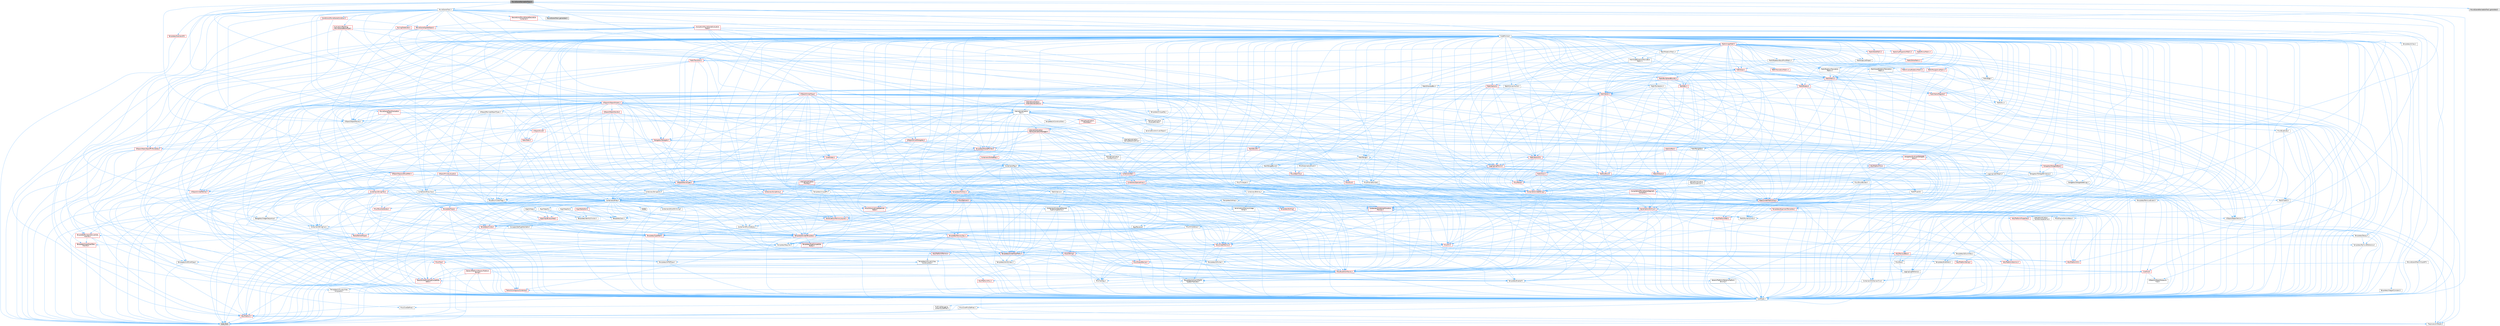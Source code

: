 digraph "MovieSceneNameableTrack.h"
{
 // INTERACTIVE_SVG=YES
 // LATEX_PDF_SIZE
  bgcolor="transparent";
  edge [fontname=Helvetica,fontsize=10,labelfontname=Helvetica,labelfontsize=10];
  node [fontname=Helvetica,fontsize=10,shape=box,height=0.2,width=0.4];
  Node1 [id="Node000001",label="MovieSceneNameableTrack.h",height=0.2,width=0.4,color="gray40", fillcolor="grey60", style="filled", fontcolor="black",tooltip=" "];
  Node1 -> Node2 [id="edge1_Node000001_Node000002",color="steelblue1",style="solid",tooltip=" "];
  Node2 [id="Node000002",label="Containers/Array.h",height=0.2,width=0.4,color="grey40", fillcolor="white", style="filled",URL="$df/dd0/Array_8h.html",tooltip=" "];
  Node2 -> Node3 [id="edge2_Node000002_Node000003",color="steelblue1",style="solid",tooltip=" "];
  Node3 [id="Node000003",label="CoreTypes.h",height=0.2,width=0.4,color="grey40", fillcolor="white", style="filled",URL="$dc/dec/CoreTypes_8h.html",tooltip=" "];
  Node3 -> Node4 [id="edge3_Node000003_Node000004",color="steelblue1",style="solid",tooltip=" "];
  Node4 [id="Node000004",label="HAL/Platform.h",height=0.2,width=0.4,color="red", fillcolor="#FFF0F0", style="filled",URL="$d9/dd0/Platform_8h.html",tooltip=" "];
  Node4 -> Node7 [id="edge4_Node000004_Node000007",color="steelblue1",style="solid",tooltip=" "];
  Node7 [id="Node000007",label="type_traits",height=0.2,width=0.4,color="grey60", fillcolor="#E0E0E0", style="filled",tooltip=" "];
  Node4 -> Node8 [id="edge5_Node000004_Node000008",color="steelblue1",style="solid",tooltip=" "];
  Node8 [id="Node000008",label="PreprocessorHelpers.h",height=0.2,width=0.4,color="grey40", fillcolor="white", style="filled",URL="$db/ddb/PreprocessorHelpers_8h.html",tooltip=" "];
  Node3 -> Node14 [id="edge6_Node000003_Node000014",color="steelblue1",style="solid",tooltip=" "];
  Node14 [id="Node000014",label="ProfilingDebugging\l/UMemoryDefines.h",height=0.2,width=0.4,color="grey40", fillcolor="white", style="filled",URL="$d2/da2/UMemoryDefines_8h.html",tooltip=" "];
  Node3 -> Node15 [id="edge7_Node000003_Node000015",color="steelblue1",style="solid",tooltip=" "];
  Node15 [id="Node000015",label="Misc/CoreMiscDefines.h",height=0.2,width=0.4,color="grey40", fillcolor="white", style="filled",URL="$da/d38/CoreMiscDefines_8h.html",tooltip=" "];
  Node15 -> Node4 [id="edge8_Node000015_Node000004",color="steelblue1",style="solid",tooltip=" "];
  Node15 -> Node8 [id="edge9_Node000015_Node000008",color="steelblue1",style="solid",tooltip=" "];
  Node3 -> Node16 [id="edge10_Node000003_Node000016",color="steelblue1",style="solid",tooltip=" "];
  Node16 [id="Node000016",label="Misc/CoreDefines.h",height=0.2,width=0.4,color="grey40", fillcolor="white", style="filled",URL="$d3/dd2/CoreDefines_8h.html",tooltip=" "];
  Node2 -> Node17 [id="edge11_Node000002_Node000017",color="steelblue1",style="solid",tooltip=" "];
  Node17 [id="Node000017",label="Misc/AssertionMacros.h",height=0.2,width=0.4,color="red", fillcolor="#FFF0F0", style="filled",URL="$d0/dfa/AssertionMacros_8h.html",tooltip=" "];
  Node17 -> Node3 [id="edge12_Node000017_Node000003",color="steelblue1",style="solid",tooltip=" "];
  Node17 -> Node4 [id="edge13_Node000017_Node000004",color="steelblue1",style="solid",tooltip=" "];
  Node17 -> Node18 [id="edge14_Node000017_Node000018",color="steelblue1",style="solid",tooltip=" "];
  Node18 [id="Node000018",label="HAL/PlatformMisc.h",height=0.2,width=0.4,color="red", fillcolor="#FFF0F0", style="filled",URL="$d0/df5/PlatformMisc_8h.html",tooltip=" "];
  Node18 -> Node3 [id="edge15_Node000018_Node000003",color="steelblue1",style="solid",tooltip=" "];
  Node17 -> Node8 [id="edge16_Node000017_Node000008",color="steelblue1",style="solid",tooltip=" "];
  Node17 -> Node54 [id="edge17_Node000017_Node000054",color="steelblue1",style="solid",tooltip=" "];
  Node54 [id="Node000054",label="Templates/EnableIf.h",height=0.2,width=0.4,color="grey40", fillcolor="white", style="filled",URL="$d7/d60/EnableIf_8h.html",tooltip=" "];
  Node54 -> Node3 [id="edge18_Node000054_Node000003",color="steelblue1",style="solid",tooltip=" "];
  Node17 -> Node55 [id="edge19_Node000017_Node000055",color="steelblue1",style="solid",tooltip=" "];
  Node55 [id="Node000055",label="Templates/IsArrayOrRefOf\lTypeByPredicate.h",height=0.2,width=0.4,color="grey40", fillcolor="white", style="filled",URL="$d6/da1/IsArrayOrRefOfTypeByPredicate_8h.html",tooltip=" "];
  Node55 -> Node3 [id="edge20_Node000055_Node000003",color="steelblue1",style="solid",tooltip=" "];
  Node17 -> Node58 [id="edge21_Node000017_Node000058",color="steelblue1",style="solid",tooltip=" "];
  Node58 [id="Node000058",label="Traits/IsCharEncodingCompatible\lWith.h",height=0.2,width=0.4,color="red", fillcolor="#FFF0F0", style="filled",URL="$df/dd1/IsCharEncodingCompatibleWith_8h.html",tooltip=" "];
  Node58 -> Node7 [id="edge22_Node000058_Node000007",color="steelblue1",style="solid",tooltip=" "];
  Node17 -> Node60 [id="edge23_Node000017_Node000060",color="steelblue1",style="solid",tooltip=" "];
  Node60 [id="Node000060",label="Misc/VarArgs.h",height=0.2,width=0.4,color="grey40", fillcolor="white", style="filled",URL="$d5/d6f/VarArgs_8h.html",tooltip=" "];
  Node60 -> Node3 [id="edge24_Node000060_Node000003",color="steelblue1",style="solid",tooltip=" "];
  Node2 -> Node68 [id="edge25_Node000002_Node000068",color="steelblue1",style="solid",tooltip=" "];
  Node68 [id="Node000068",label="Misc/IntrusiveUnsetOptional\lState.h",height=0.2,width=0.4,color="red", fillcolor="#FFF0F0", style="filled",URL="$d2/d0a/IntrusiveUnsetOptionalState_8h.html",tooltip=" "];
  Node2 -> Node70 [id="edge26_Node000002_Node000070",color="steelblue1",style="solid",tooltip=" "];
  Node70 [id="Node000070",label="Misc/ReverseIterate.h",height=0.2,width=0.4,color="red", fillcolor="#FFF0F0", style="filled",URL="$db/de3/ReverseIterate_8h.html",tooltip=" "];
  Node70 -> Node4 [id="edge27_Node000070_Node000004",color="steelblue1",style="solid",tooltip=" "];
  Node2 -> Node72 [id="edge28_Node000002_Node000072",color="steelblue1",style="solid",tooltip=" "];
  Node72 [id="Node000072",label="HAL/UnrealMemory.h",height=0.2,width=0.4,color="red", fillcolor="#FFF0F0", style="filled",URL="$d9/d96/UnrealMemory_8h.html",tooltip=" "];
  Node72 -> Node3 [id="edge29_Node000072_Node000003",color="steelblue1",style="solid",tooltip=" "];
  Node72 -> Node76 [id="edge30_Node000072_Node000076",color="steelblue1",style="solid",tooltip=" "];
  Node76 [id="Node000076",label="HAL/MemoryBase.h",height=0.2,width=0.4,color="red", fillcolor="#FFF0F0", style="filled",URL="$d6/d9f/MemoryBase_8h.html",tooltip=" "];
  Node76 -> Node3 [id="edge31_Node000076_Node000003",color="steelblue1",style="solid",tooltip=" "];
  Node76 -> Node47 [id="edge32_Node000076_Node000047",color="steelblue1",style="solid",tooltip=" "];
  Node47 [id="Node000047",label="HAL/PlatformAtomics.h",height=0.2,width=0.4,color="red", fillcolor="#FFF0F0", style="filled",URL="$d3/d36/PlatformAtomics_8h.html",tooltip=" "];
  Node47 -> Node3 [id="edge33_Node000047_Node000003",color="steelblue1",style="solid",tooltip=" "];
  Node76 -> Node30 [id="edge34_Node000076_Node000030",color="steelblue1",style="solid",tooltip=" "];
  Node30 [id="Node000030",label="HAL/PlatformCrt.h",height=0.2,width=0.4,color="red", fillcolor="#FFF0F0", style="filled",URL="$d8/d75/PlatformCrt_8h.html",tooltip=" "];
  Node76 -> Node77 [id="edge35_Node000076_Node000077",color="steelblue1",style="solid",tooltip=" "];
  Node77 [id="Node000077",label="Misc/Exec.h",height=0.2,width=0.4,color="grey40", fillcolor="white", style="filled",URL="$de/ddb/Exec_8h.html",tooltip=" "];
  Node77 -> Node3 [id="edge36_Node000077_Node000003",color="steelblue1",style="solid",tooltip=" "];
  Node77 -> Node17 [id="edge37_Node000077_Node000017",color="steelblue1",style="solid",tooltip=" "];
  Node76 -> Node78 [id="edge38_Node000076_Node000078",color="steelblue1",style="solid",tooltip=" "];
  Node78 [id="Node000078",label="Misc/OutputDevice.h",height=0.2,width=0.4,color="red", fillcolor="#FFF0F0", style="filled",URL="$d7/d32/OutputDevice_8h.html",tooltip=" "];
  Node78 -> Node25 [id="edge39_Node000078_Node000025",color="steelblue1",style="solid",tooltip=" "];
  Node25 [id="Node000025",label="CoreFwd.h",height=0.2,width=0.4,color="red", fillcolor="#FFF0F0", style="filled",URL="$d1/d1e/CoreFwd_8h.html",tooltip=" "];
  Node25 -> Node3 [id="edge40_Node000025_Node000003",color="steelblue1",style="solid",tooltip=" "];
  Node25 -> Node26 [id="edge41_Node000025_Node000026",color="steelblue1",style="solid",tooltip=" "];
  Node26 [id="Node000026",label="Containers/ContainersFwd.h",height=0.2,width=0.4,color="grey40", fillcolor="white", style="filled",URL="$d4/d0a/ContainersFwd_8h.html",tooltip=" "];
  Node26 -> Node4 [id="edge42_Node000026_Node000004",color="steelblue1",style="solid",tooltip=" "];
  Node26 -> Node3 [id="edge43_Node000026_Node000003",color="steelblue1",style="solid",tooltip=" "];
  Node26 -> Node23 [id="edge44_Node000026_Node000023",color="steelblue1",style="solid",tooltip=" "];
  Node23 [id="Node000023",label="Traits/IsContiguousContainer.h",height=0.2,width=0.4,color="red", fillcolor="#FFF0F0", style="filled",URL="$d5/d3c/IsContiguousContainer_8h.html",tooltip=" "];
  Node23 -> Node3 [id="edge45_Node000023_Node000003",color="steelblue1",style="solid",tooltip=" "];
  Node25 -> Node28 [id="edge46_Node000025_Node000028",color="steelblue1",style="solid",tooltip=" "];
  Node28 [id="Node000028",label="UObject/UObjectHierarchy\lFwd.h",height=0.2,width=0.4,color="grey40", fillcolor="white", style="filled",URL="$d3/d13/UObjectHierarchyFwd_8h.html",tooltip=" "];
  Node78 -> Node3 [id="edge47_Node000078_Node000003",color="steelblue1",style="solid",tooltip=" "];
  Node78 -> Node79 [id="edge48_Node000078_Node000079",color="steelblue1",style="solid",tooltip=" "];
  Node79 [id="Node000079",label="Logging/LogVerbosity.h",height=0.2,width=0.4,color="grey40", fillcolor="white", style="filled",URL="$d2/d8f/LogVerbosity_8h.html",tooltip=" "];
  Node79 -> Node3 [id="edge49_Node000079_Node000003",color="steelblue1",style="solid",tooltip=" "];
  Node78 -> Node60 [id="edge50_Node000078_Node000060",color="steelblue1",style="solid",tooltip=" "];
  Node78 -> Node55 [id="edge51_Node000078_Node000055",color="steelblue1",style="solid",tooltip=" "];
  Node78 -> Node58 [id="edge52_Node000078_Node000058",color="steelblue1",style="solid",tooltip=" "];
  Node72 -> Node89 [id="edge53_Node000072_Node000089",color="steelblue1",style="solid",tooltip=" "];
  Node89 [id="Node000089",label="HAL/PlatformMemory.h",height=0.2,width=0.4,color="red", fillcolor="#FFF0F0", style="filled",URL="$de/d68/PlatformMemory_8h.html",tooltip=" "];
  Node89 -> Node3 [id="edge54_Node000089_Node000003",color="steelblue1",style="solid",tooltip=" "];
  Node72 -> Node92 [id="edge55_Node000072_Node000092",color="steelblue1",style="solid",tooltip=" "];
  Node92 [id="Node000092",label="Templates/IsPointer.h",height=0.2,width=0.4,color="grey40", fillcolor="white", style="filled",URL="$d7/d05/IsPointer_8h.html",tooltip=" "];
  Node92 -> Node3 [id="edge56_Node000092_Node000003",color="steelblue1",style="solid",tooltip=" "];
  Node2 -> Node93 [id="edge57_Node000002_Node000093",color="steelblue1",style="solid",tooltip=" "];
  Node93 [id="Node000093",label="Templates/UnrealTypeTraits.h",height=0.2,width=0.4,color="red", fillcolor="#FFF0F0", style="filled",URL="$d2/d2d/UnrealTypeTraits_8h.html",tooltip=" "];
  Node93 -> Node3 [id="edge58_Node000093_Node000003",color="steelblue1",style="solid",tooltip=" "];
  Node93 -> Node92 [id="edge59_Node000093_Node000092",color="steelblue1",style="solid",tooltip=" "];
  Node93 -> Node17 [id="edge60_Node000093_Node000017",color="steelblue1",style="solid",tooltip=" "];
  Node93 -> Node85 [id="edge61_Node000093_Node000085",color="steelblue1",style="solid",tooltip=" "];
  Node85 [id="Node000085",label="Templates/AndOrNot.h",height=0.2,width=0.4,color="grey40", fillcolor="white", style="filled",URL="$db/d0a/AndOrNot_8h.html",tooltip=" "];
  Node85 -> Node3 [id="edge62_Node000085_Node000003",color="steelblue1",style="solid",tooltip=" "];
  Node93 -> Node54 [id="edge63_Node000093_Node000054",color="steelblue1",style="solid",tooltip=" "];
  Node93 -> Node94 [id="edge64_Node000093_Node000094",color="steelblue1",style="solid",tooltip=" "];
  Node94 [id="Node000094",label="Templates/IsArithmetic.h",height=0.2,width=0.4,color="grey40", fillcolor="white", style="filled",URL="$d2/d5d/IsArithmetic_8h.html",tooltip=" "];
  Node94 -> Node3 [id="edge65_Node000094_Node000003",color="steelblue1",style="solid",tooltip=" "];
  Node93 -> Node96 [id="edge66_Node000093_Node000096",color="steelblue1",style="solid",tooltip=" "];
  Node96 [id="Node000096",label="Templates/IsPODType.h",height=0.2,width=0.4,color="grey40", fillcolor="white", style="filled",URL="$d7/db1/IsPODType_8h.html",tooltip=" "];
  Node96 -> Node3 [id="edge67_Node000096_Node000003",color="steelblue1",style="solid",tooltip=" "];
  Node93 -> Node97 [id="edge68_Node000093_Node000097",color="steelblue1",style="solid",tooltip=" "];
  Node97 [id="Node000097",label="Templates/IsUECoreType.h",height=0.2,width=0.4,color="grey40", fillcolor="white", style="filled",URL="$d1/db8/IsUECoreType_8h.html",tooltip=" "];
  Node97 -> Node3 [id="edge69_Node000097_Node000003",color="steelblue1",style="solid",tooltip=" "];
  Node97 -> Node7 [id="edge70_Node000097_Node000007",color="steelblue1",style="solid",tooltip=" "];
  Node93 -> Node86 [id="edge71_Node000093_Node000086",color="steelblue1",style="solid",tooltip=" "];
  Node86 [id="Node000086",label="Templates/IsTriviallyCopy\lConstructible.h",height=0.2,width=0.4,color="grey40", fillcolor="white", style="filled",URL="$d3/d78/IsTriviallyCopyConstructible_8h.html",tooltip=" "];
  Node86 -> Node3 [id="edge72_Node000086_Node000003",color="steelblue1",style="solid",tooltip=" "];
  Node86 -> Node7 [id="edge73_Node000086_Node000007",color="steelblue1",style="solid",tooltip=" "];
  Node2 -> Node98 [id="edge74_Node000002_Node000098",color="steelblue1",style="solid",tooltip=" "];
  Node98 [id="Node000098",label="Templates/UnrealTemplate.h",height=0.2,width=0.4,color="red", fillcolor="#FFF0F0", style="filled",URL="$d4/d24/UnrealTemplate_8h.html",tooltip=" "];
  Node98 -> Node3 [id="edge75_Node000098_Node000003",color="steelblue1",style="solid",tooltip=" "];
  Node98 -> Node92 [id="edge76_Node000098_Node000092",color="steelblue1",style="solid",tooltip=" "];
  Node98 -> Node72 [id="edge77_Node000098_Node000072",color="steelblue1",style="solid",tooltip=" "];
  Node98 -> Node93 [id="edge78_Node000098_Node000093",color="steelblue1",style="solid",tooltip=" "];
  Node98 -> Node101 [id="edge79_Node000098_Node000101",color="steelblue1",style="solid",tooltip=" "];
  Node101 [id="Node000101",label="Templates/RemoveReference.h",height=0.2,width=0.4,color="grey40", fillcolor="white", style="filled",URL="$da/dbe/RemoveReference_8h.html",tooltip=" "];
  Node101 -> Node3 [id="edge80_Node000101_Node000003",color="steelblue1",style="solid",tooltip=" "];
  Node98 -> Node62 [id="edge81_Node000098_Node000062",color="steelblue1",style="solid",tooltip=" "];
  Node62 [id="Node000062",label="Templates/Requires.h",height=0.2,width=0.4,color="grey40", fillcolor="white", style="filled",URL="$dc/d96/Requires_8h.html",tooltip=" "];
  Node62 -> Node54 [id="edge82_Node000062_Node000054",color="steelblue1",style="solid",tooltip=" "];
  Node62 -> Node7 [id="edge83_Node000062_Node000007",color="steelblue1",style="solid",tooltip=" "];
  Node98 -> Node102 [id="edge84_Node000098_Node000102",color="steelblue1",style="solid",tooltip=" "];
  Node102 [id="Node000102",label="Templates/TypeCompatible\lBytes.h",height=0.2,width=0.4,color="red", fillcolor="#FFF0F0", style="filled",URL="$df/d0a/TypeCompatibleBytes_8h.html",tooltip=" "];
  Node102 -> Node3 [id="edge85_Node000102_Node000003",color="steelblue1",style="solid",tooltip=" "];
  Node102 -> Node7 [id="edge86_Node000102_Node000007",color="steelblue1",style="solid",tooltip=" "];
  Node98 -> Node23 [id="edge87_Node000098_Node000023",color="steelblue1",style="solid",tooltip=" "];
  Node98 -> Node7 [id="edge88_Node000098_Node000007",color="steelblue1",style="solid",tooltip=" "];
  Node2 -> Node104 [id="edge89_Node000002_Node000104",color="steelblue1",style="solid",tooltip=" "];
  Node104 [id="Node000104",label="Containers/AllowShrinking.h",height=0.2,width=0.4,color="grey40", fillcolor="white", style="filled",URL="$d7/d1a/AllowShrinking_8h.html",tooltip=" "];
  Node104 -> Node3 [id="edge90_Node000104_Node000003",color="steelblue1",style="solid",tooltip=" "];
  Node2 -> Node105 [id="edge91_Node000002_Node000105",color="steelblue1",style="solid",tooltip=" "];
  Node105 [id="Node000105",label="Containers/ContainerAllocation\lPolicies.h",height=0.2,width=0.4,color="red", fillcolor="#FFF0F0", style="filled",URL="$d7/dff/ContainerAllocationPolicies_8h.html",tooltip=" "];
  Node105 -> Node3 [id="edge92_Node000105_Node000003",color="steelblue1",style="solid",tooltip=" "];
  Node105 -> Node105 [id="edge93_Node000105_Node000105",color="steelblue1",style="solid",tooltip=" "];
  Node105 -> Node107 [id="edge94_Node000105_Node000107",color="steelblue1",style="solid",tooltip=" "];
  Node107 [id="Node000107",label="HAL/PlatformMath.h",height=0.2,width=0.4,color="red", fillcolor="#FFF0F0", style="filled",URL="$dc/d53/PlatformMath_8h.html",tooltip=" "];
  Node107 -> Node3 [id="edge95_Node000107_Node000003",color="steelblue1",style="solid",tooltip=" "];
  Node105 -> Node72 [id="edge96_Node000105_Node000072",color="steelblue1",style="solid",tooltip=" "];
  Node105 -> Node40 [id="edge97_Node000105_Node000040",color="steelblue1",style="solid",tooltip=" "];
  Node40 [id="Node000040",label="Math/NumericLimits.h",height=0.2,width=0.4,color="grey40", fillcolor="white", style="filled",URL="$df/d1b/NumericLimits_8h.html",tooltip=" "];
  Node40 -> Node3 [id="edge98_Node000040_Node000003",color="steelblue1",style="solid",tooltip=" "];
  Node105 -> Node17 [id="edge99_Node000105_Node000017",color="steelblue1",style="solid",tooltip=" "];
  Node105 -> Node116 [id="edge100_Node000105_Node000116",color="steelblue1",style="solid",tooltip=" "];
  Node116 [id="Node000116",label="Templates/MemoryOps.h",height=0.2,width=0.4,color="red", fillcolor="#FFF0F0", style="filled",URL="$db/dea/MemoryOps_8h.html",tooltip=" "];
  Node116 -> Node3 [id="edge101_Node000116_Node000003",color="steelblue1",style="solid",tooltip=" "];
  Node116 -> Node72 [id="edge102_Node000116_Node000072",color="steelblue1",style="solid",tooltip=" "];
  Node116 -> Node87 [id="edge103_Node000116_Node000087",color="steelblue1",style="solid",tooltip=" "];
  Node87 [id="Node000087",label="Templates/IsTriviallyCopy\lAssignable.h",height=0.2,width=0.4,color="grey40", fillcolor="white", style="filled",URL="$d2/df2/IsTriviallyCopyAssignable_8h.html",tooltip=" "];
  Node87 -> Node3 [id="edge104_Node000087_Node000003",color="steelblue1",style="solid",tooltip=" "];
  Node87 -> Node7 [id="edge105_Node000087_Node000007",color="steelblue1",style="solid",tooltip=" "];
  Node116 -> Node86 [id="edge106_Node000116_Node000086",color="steelblue1",style="solid",tooltip=" "];
  Node116 -> Node62 [id="edge107_Node000116_Node000062",color="steelblue1",style="solid",tooltip=" "];
  Node116 -> Node93 [id="edge108_Node000116_Node000093",color="steelblue1",style="solid",tooltip=" "];
  Node116 -> Node7 [id="edge109_Node000116_Node000007",color="steelblue1",style="solid",tooltip=" "];
  Node105 -> Node102 [id="edge110_Node000105_Node000102",color="steelblue1",style="solid",tooltip=" "];
  Node105 -> Node7 [id="edge111_Node000105_Node000007",color="steelblue1",style="solid",tooltip=" "];
  Node2 -> Node117 [id="edge112_Node000002_Node000117",color="steelblue1",style="solid",tooltip=" "];
  Node117 [id="Node000117",label="Containers/ContainerElement\lTypeCompatibility.h",height=0.2,width=0.4,color="grey40", fillcolor="white", style="filled",URL="$df/ddf/ContainerElementTypeCompatibility_8h.html",tooltip=" "];
  Node117 -> Node3 [id="edge113_Node000117_Node000003",color="steelblue1",style="solid",tooltip=" "];
  Node117 -> Node93 [id="edge114_Node000117_Node000093",color="steelblue1",style="solid",tooltip=" "];
  Node2 -> Node118 [id="edge115_Node000002_Node000118",color="steelblue1",style="solid",tooltip=" "];
  Node118 [id="Node000118",label="Serialization/Archive.h",height=0.2,width=0.4,color="red", fillcolor="#FFF0F0", style="filled",URL="$d7/d3b/Archive_8h.html",tooltip=" "];
  Node118 -> Node25 [id="edge116_Node000118_Node000025",color="steelblue1",style="solid",tooltip=" "];
  Node118 -> Node3 [id="edge117_Node000118_Node000003",color="steelblue1",style="solid",tooltip=" "];
  Node118 -> Node119 [id="edge118_Node000118_Node000119",color="steelblue1",style="solid",tooltip=" "];
  Node119 [id="Node000119",label="HAL/PlatformProperties.h",height=0.2,width=0.4,color="red", fillcolor="#FFF0F0", style="filled",URL="$d9/db0/PlatformProperties_8h.html",tooltip=" "];
  Node119 -> Node3 [id="edge119_Node000119_Node000003",color="steelblue1",style="solid",tooltip=" "];
  Node118 -> Node122 [id="edge120_Node000118_Node000122",color="steelblue1",style="solid",tooltip=" "];
  Node122 [id="Node000122",label="Internationalization\l/TextNamespaceFwd.h",height=0.2,width=0.4,color="grey40", fillcolor="white", style="filled",URL="$d8/d97/TextNamespaceFwd_8h.html",tooltip=" "];
  Node122 -> Node3 [id="edge121_Node000122_Node000003",color="steelblue1",style="solid",tooltip=" "];
  Node118 -> Node17 [id="edge122_Node000118_Node000017",color="steelblue1",style="solid",tooltip=" "];
  Node118 -> Node123 [id="edge123_Node000118_Node000123",color="steelblue1",style="solid",tooltip=" "];
  Node123 [id="Node000123",label="Misc/EngineVersionBase.h",height=0.2,width=0.4,color="grey40", fillcolor="white", style="filled",URL="$d5/d2b/EngineVersionBase_8h.html",tooltip=" "];
  Node123 -> Node3 [id="edge124_Node000123_Node000003",color="steelblue1",style="solid",tooltip=" "];
  Node118 -> Node60 [id="edge125_Node000118_Node000060",color="steelblue1",style="solid",tooltip=" "];
  Node118 -> Node54 [id="edge126_Node000118_Node000054",color="steelblue1",style="solid",tooltip=" "];
  Node118 -> Node55 [id="edge127_Node000118_Node000055",color="steelblue1",style="solid",tooltip=" "];
  Node118 -> Node126 [id="edge128_Node000118_Node000126",color="steelblue1",style="solid",tooltip=" "];
  Node126 [id="Node000126",label="Templates/IsEnumClass.h",height=0.2,width=0.4,color="grey40", fillcolor="white", style="filled",URL="$d7/d15/IsEnumClass_8h.html",tooltip=" "];
  Node126 -> Node3 [id="edge129_Node000126_Node000003",color="steelblue1",style="solid",tooltip=" "];
  Node126 -> Node85 [id="edge130_Node000126_Node000085",color="steelblue1",style="solid",tooltip=" "];
  Node118 -> Node98 [id="edge131_Node000118_Node000098",color="steelblue1",style="solid",tooltip=" "];
  Node118 -> Node58 [id="edge132_Node000118_Node000058",color="steelblue1",style="solid",tooltip=" "];
  Node118 -> Node127 [id="edge133_Node000118_Node000127",color="steelblue1",style="solid",tooltip=" "];
  Node127 [id="Node000127",label="UObject/ObjectVersion.h",height=0.2,width=0.4,color="grey40", fillcolor="white", style="filled",URL="$da/d63/ObjectVersion_8h.html",tooltip=" "];
  Node127 -> Node3 [id="edge134_Node000127_Node000003",color="steelblue1",style="solid",tooltip=" "];
  Node2 -> Node128 [id="edge135_Node000002_Node000128",color="steelblue1",style="solid",tooltip=" "];
  Node128 [id="Node000128",label="Serialization/MemoryImage\lWriter.h",height=0.2,width=0.4,color="grey40", fillcolor="white", style="filled",URL="$d0/d08/MemoryImageWriter_8h.html",tooltip=" "];
  Node128 -> Node3 [id="edge136_Node000128_Node000003",color="steelblue1",style="solid",tooltip=" "];
  Node128 -> Node129 [id="edge137_Node000128_Node000129",color="steelblue1",style="solid",tooltip=" "];
  Node129 [id="Node000129",label="Serialization/MemoryLayout.h",height=0.2,width=0.4,color="red", fillcolor="#FFF0F0", style="filled",URL="$d7/d66/MemoryLayout_8h.html",tooltip=" "];
  Node129 -> Node132 [id="edge138_Node000129_Node000132",color="steelblue1",style="solid",tooltip=" "];
  Node132 [id="Node000132",label="Containers/EnumAsByte.h",height=0.2,width=0.4,color="grey40", fillcolor="white", style="filled",URL="$d6/d9a/EnumAsByte_8h.html",tooltip=" "];
  Node132 -> Node3 [id="edge139_Node000132_Node000003",color="steelblue1",style="solid",tooltip=" "];
  Node132 -> Node96 [id="edge140_Node000132_Node000096",color="steelblue1",style="solid",tooltip=" "];
  Node132 -> Node133 [id="edge141_Node000132_Node000133",color="steelblue1",style="solid",tooltip=" "];
  Node133 [id="Node000133",label="Templates/TypeHash.h",height=0.2,width=0.4,color="red", fillcolor="#FFF0F0", style="filled",URL="$d1/d62/TypeHash_8h.html",tooltip=" "];
  Node133 -> Node3 [id="edge142_Node000133_Node000003",color="steelblue1",style="solid",tooltip=" "];
  Node133 -> Node62 [id="edge143_Node000133_Node000062",color="steelblue1",style="solid",tooltip=" "];
  Node133 -> Node134 [id="edge144_Node000133_Node000134",color="steelblue1",style="solid",tooltip=" "];
  Node134 [id="Node000134",label="Misc/Crc.h",height=0.2,width=0.4,color="red", fillcolor="#FFF0F0", style="filled",URL="$d4/dd2/Crc_8h.html",tooltip=" "];
  Node134 -> Node3 [id="edge145_Node000134_Node000003",color="steelblue1",style="solid",tooltip=" "];
  Node134 -> Node74 [id="edge146_Node000134_Node000074",color="steelblue1",style="solid",tooltip=" "];
  Node74 [id="Node000074",label="HAL/PlatformString.h",height=0.2,width=0.4,color="red", fillcolor="#FFF0F0", style="filled",URL="$db/db5/PlatformString_8h.html",tooltip=" "];
  Node74 -> Node3 [id="edge147_Node000074_Node000003",color="steelblue1",style="solid",tooltip=" "];
  Node134 -> Node17 [id="edge148_Node000134_Node000017",color="steelblue1",style="solid",tooltip=" "];
  Node134 -> Node135 [id="edge149_Node000134_Node000135",color="steelblue1",style="solid",tooltip=" "];
  Node135 [id="Node000135",label="Misc/CString.h",height=0.2,width=0.4,color="red", fillcolor="#FFF0F0", style="filled",URL="$d2/d49/CString_8h.html",tooltip=" "];
  Node135 -> Node3 [id="edge150_Node000135_Node000003",color="steelblue1",style="solid",tooltip=" "];
  Node135 -> Node30 [id="edge151_Node000135_Node000030",color="steelblue1",style="solid",tooltip=" "];
  Node135 -> Node74 [id="edge152_Node000135_Node000074",color="steelblue1",style="solid",tooltip=" "];
  Node135 -> Node17 [id="edge153_Node000135_Node000017",color="steelblue1",style="solid",tooltip=" "];
  Node135 -> Node136 [id="edge154_Node000135_Node000136",color="steelblue1",style="solid",tooltip=" "];
  Node136 [id="Node000136",label="Misc/Char.h",height=0.2,width=0.4,color="red", fillcolor="#FFF0F0", style="filled",URL="$d0/d58/Char_8h.html",tooltip=" "];
  Node136 -> Node3 [id="edge155_Node000136_Node000003",color="steelblue1",style="solid",tooltip=" "];
  Node136 -> Node7 [id="edge156_Node000136_Node000007",color="steelblue1",style="solid",tooltip=" "];
  Node135 -> Node60 [id="edge157_Node000135_Node000060",color="steelblue1",style="solid",tooltip=" "];
  Node135 -> Node55 [id="edge158_Node000135_Node000055",color="steelblue1",style="solid",tooltip=" "];
  Node135 -> Node58 [id="edge159_Node000135_Node000058",color="steelblue1",style="solid",tooltip=" "];
  Node134 -> Node136 [id="edge160_Node000134_Node000136",color="steelblue1",style="solid",tooltip=" "];
  Node134 -> Node93 [id="edge161_Node000134_Node000093",color="steelblue1",style="solid",tooltip=" "];
  Node133 -> Node7 [id="edge162_Node000133_Node000007",color="steelblue1",style="solid",tooltip=" "];
  Node129 -> Node20 [id="edge163_Node000129_Node000020",color="steelblue1",style="solid",tooltip=" "];
  Node20 [id="Node000020",label="Containers/StringFwd.h",height=0.2,width=0.4,color="grey40", fillcolor="white", style="filled",URL="$df/d37/StringFwd_8h.html",tooltip=" "];
  Node20 -> Node3 [id="edge164_Node000020_Node000003",color="steelblue1",style="solid",tooltip=" "];
  Node20 -> Node21 [id="edge165_Node000020_Node000021",color="steelblue1",style="solid",tooltip=" "];
  Node21 [id="Node000021",label="Traits/ElementType.h",height=0.2,width=0.4,color="red", fillcolor="#FFF0F0", style="filled",URL="$d5/d4f/ElementType_8h.html",tooltip=" "];
  Node21 -> Node4 [id="edge166_Node000021_Node000004",color="steelblue1",style="solid",tooltip=" "];
  Node21 -> Node7 [id="edge167_Node000021_Node000007",color="steelblue1",style="solid",tooltip=" "];
  Node20 -> Node23 [id="edge168_Node000020_Node000023",color="steelblue1",style="solid",tooltip=" "];
  Node129 -> Node72 [id="edge169_Node000129_Node000072",color="steelblue1",style="solid",tooltip=" "];
  Node129 -> Node54 [id="edge170_Node000129_Node000054",color="steelblue1",style="solid",tooltip=" "];
  Node129 -> Node98 [id="edge171_Node000129_Node000098",color="steelblue1",style="solid",tooltip=" "];
  Node2 -> Node142 [id="edge172_Node000002_Node000142",color="steelblue1",style="solid",tooltip=" "];
  Node142 [id="Node000142",label="Algo/Heapify.h",height=0.2,width=0.4,color="grey40", fillcolor="white", style="filled",URL="$d0/d2a/Heapify_8h.html",tooltip=" "];
  Node142 -> Node143 [id="edge173_Node000142_Node000143",color="steelblue1",style="solid",tooltip=" "];
  Node143 [id="Node000143",label="Algo/Impl/BinaryHeap.h",height=0.2,width=0.4,color="red", fillcolor="#FFF0F0", style="filled",URL="$d7/da3/Algo_2Impl_2BinaryHeap_8h.html",tooltip=" "];
  Node143 -> Node144 [id="edge174_Node000143_Node000144",color="steelblue1",style="solid",tooltip=" "];
  Node144 [id="Node000144",label="Templates/Invoke.h",height=0.2,width=0.4,color="red", fillcolor="#FFF0F0", style="filled",URL="$d7/deb/Invoke_8h.html",tooltip=" "];
  Node144 -> Node3 [id="edge175_Node000144_Node000003",color="steelblue1",style="solid",tooltip=" "];
  Node144 -> Node98 [id="edge176_Node000144_Node000098",color="steelblue1",style="solid",tooltip=" "];
  Node144 -> Node7 [id="edge177_Node000144_Node000007",color="steelblue1",style="solid",tooltip=" "];
  Node143 -> Node7 [id="edge178_Node000143_Node000007",color="steelblue1",style="solid",tooltip=" "];
  Node142 -> Node148 [id="edge179_Node000142_Node000148",color="steelblue1",style="solid",tooltip=" "];
  Node148 [id="Node000148",label="Templates/IdentityFunctor.h",height=0.2,width=0.4,color="grey40", fillcolor="white", style="filled",URL="$d7/d2e/IdentityFunctor_8h.html",tooltip=" "];
  Node148 -> Node4 [id="edge180_Node000148_Node000004",color="steelblue1",style="solid",tooltip=" "];
  Node142 -> Node144 [id="edge181_Node000142_Node000144",color="steelblue1",style="solid",tooltip=" "];
  Node142 -> Node149 [id="edge182_Node000142_Node000149",color="steelblue1",style="solid",tooltip=" "];
  Node149 [id="Node000149",label="Templates/Less.h",height=0.2,width=0.4,color="grey40", fillcolor="white", style="filled",URL="$de/dc8/Less_8h.html",tooltip=" "];
  Node149 -> Node3 [id="edge183_Node000149_Node000003",color="steelblue1",style="solid",tooltip=" "];
  Node149 -> Node98 [id="edge184_Node000149_Node000098",color="steelblue1",style="solid",tooltip=" "];
  Node142 -> Node98 [id="edge185_Node000142_Node000098",color="steelblue1",style="solid",tooltip=" "];
  Node2 -> Node150 [id="edge186_Node000002_Node000150",color="steelblue1",style="solid",tooltip=" "];
  Node150 [id="Node000150",label="Algo/HeapSort.h",height=0.2,width=0.4,color="grey40", fillcolor="white", style="filled",URL="$d3/d92/HeapSort_8h.html",tooltip=" "];
  Node150 -> Node143 [id="edge187_Node000150_Node000143",color="steelblue1",style="solid",tooltip=" "];
  Node150 -> Node148 [id="edge188_Node000150_Node000148",color="steelblue1",style="solid",tooltip=" "];
  Node150 -> Node149 [id="edge189_Node000150_Node000149",color="steelblue1",style="solid",tooltip=" "];
  Node150 -> Node98 [id="edge190_Node000150_Node000098",color="steelblue1",style="solid",tooltip=" "];
  Node2 -> Node151 [id="edge191_Node000002_Node000151",color="steelblue1",style="solid",tooltip=" "];
  Node151 [id="Node000151",label="Algo/IsHeap.h",height=0.2,width=0.4,color="grey40", fillcolor="white", style="filled",URL="$de/d32/IsHeap_8h.html",tooltip=" "];
  Node151 -> Node143 [id="edge192_Node000151_Node000143",color="steelblue1",style="solid",tooltip=" "];
  Node151 -> Node148 [id="edge193_Node000151_Node000148",color="steelblue1",style="solid",tooltip=" "];
  Node151 -> Node144 [id="edge194_Node000151_Node000144",color="steelblue1",style="solid",tooltip=" "];
  Node151 -> Node149 [id="edge195_Node000151_Node000149",color="steelblue1",style="solid",tooltip=" "];
  Node151 -> Node98 [id="edge196_Node000151_Node000098",color="steelblue1",style="solid",tooltip=" "];
  Node2 -> Node143 [id="edge197_Node000002_Node000143",color="steelblue1",style="solid",tooltip=" "];
  Node2 -> Node152 [id="edge198_Node000002_Node000152",color="steelblue1",style="solid",tooltip=" "];
  Node152 [id="Node000152",label="Algo/StableSort.h",height=0.2,width=0.4,color="red", fillcolor="#FFF0F0", style="filled",URL="$d7/d3c/StableSort_8h.html",tooltip=" "];
  Node152 -> Node148 [id="edge199_Node000152_Node000148",color="steelblue1",style="solid",tooltip=" "];
  Node152 -> Node144 [id="edge200_Node000152_Node000144",color="steelblue1",style="solid",tooltip=" "];
  Node152 -> Node149 [id="edge201_Node000152_Node000149",color="steelblue1",style="solid",tooltip=" "];
  Node152 -> Node98 [id="edge202_Node000152_Node000098",color="steelblue1",style="solid",tooltip=" "];
  Node2 -> Node155 [id="edge203_Node000002_Node000155",color="steelblue1",style="solid",tooltip=" "];
  Node155 [id="Node000155",label="Concepts/GetTypeHashable.h",height=0.2,width=0.4,color="grey40", fillcolor="white", style="filled",URL="$d3/da2/GetTypeHashable_8h.html",tooltip=" "];
  Node155 -> Node3 [id="edge204_Node000155_Node000003",color="steelblue1",style="solid",tooltip=" "];
  Node155 -> Node133 [id="edge205_Node000155_Node000133",color="steelblue1",style="solid",tooltip=" "];
  Node2 -> Node148 [id="edge206_Node000002_Node000148",color="steelblue1",style="solid",tooltip=" "];
  Node2 -> Node144 [id="edge207_Node000002_Node000144",color="steelblue1",style="solid",tooltip=" "];
  Node2 -> Node149 [id="edge208_Node000002_Node000149",color="steelblue1",style="solid",tooltip=" "];
  Node2 -> Node156 [id="edge209_Node000002_Node000156",color="steelblue1",style="solid",tooltip=" "];
  Node156 [id="Node000156",label="Templates/LosesQualifiers\lFromTo.h",height=0.2,width=0.4,color="red", fillcolor="#FFF0F0", style="filled",URL="$d2/db3/LosesQualifiersFromTo_8h.html",tooltip=" "];
  Node156 -> Node7 [id="edge210_Node000156_Node000007",color="steelblue1",style="solid",tooltip=" "];
  Node2 -> Node62 [id="edge211_Node000002_Node000062",color="steelblue1",style="solid",tooltip=" "];
  Node2 -> Node157 [id="edge212_Node000002_Node000157",color="steelblue1",style="solid",tooltip=" "];
  Node157 [id="Node000157",label="Templates/Sorting.h",height=0.2,width=0.4,color="red", fillcolor="#FFF0F0", style="filled",URL="$d3/d9e/Sorting_8h.html",tooltip=" "];
  Node157 -> Node3 [id="edge213_Node000157_Node000003",color="steelblue1",style="solid",tooltip=" "];
  Node157 -> Node107 [id="edge214_Node000157_Node000107",color="steelblue1",style="solid",tooltip=" "];
  Node157 -> Node149 [id="edge215_Node000157_Node000149",color="steelblue1",style="solid",tooltip=" "];
  Node2 -> Node161 [id="edge216_Node000002_Node000161",color="steelblue1",style="solid",tooltip=" "];
  Node161 [id="Node000161",label="Templates/AlignmentTemplates.h",height=0.2,width=0.4,color="red", fillcolor="#FFF0F0", style="filled",URL="$dd/d32/AlignmentTemplates_8h.html",tooltip=" "];
  Node161 -> Node3 [id="edge217_Node000161_Node000003",color="steelblue1",style="solid",tooltip=" "];
  Node161 -> Node92 [id="edge218_Node000161_Node000092",color="steelblue1",style="solid",tooltip=" "];
  Node2 -> Node21 [id="edge219_Node000002_Node000021",color="steelblue1",style="solid",tooltip=" "];
  Node2 -> Node113 [id="edge220_Node000002_Node000113",color="steelblue1",style="solid",tooltip=" "];
  Node113 [id="Node000113",label="limits",height=0.2,width=0.4,color="grey60", fillcolor="#E0E0E0", style="filled",tooltip=" "];
  Node2 -> Node7 [id="edge221_Node000002_Node000007",color="steelblue1",style="solid",tooltip=" "];
  Node1 -> Node162 [id="edge222_Node000001_Node000162",color="steelblue1",style="solid",tooltip=" "];
  Node162 [id="Node000162",label="CoreMinimal.h",height=0.2,width=0.4,color="grey40", fillcolor="white", style="filled",URL="$d7/d67/CoreMinimal_8h.html",tooltip=" "];
  Node162 -> Node3 [id="edge223_Node000162_Node000003",color="steelblue1",style="solid",tooltip=" "];
  Node162 -> Node25 [id="edge224_Node000162_Node000025",color="steelblue1",style="solid",tooltip=" "];
  Node162 -> Node28 [id="edge225_Node000162_Node000028",color="steelblue1",style="solid",tooltip=" "];
  Node162 -> Node26 [id="edge226_Node000162_Node000026",color="steelblue1",style="solid",tooltip=" "];
  Node162 -> Node60 [id="edge227_Node000162_Node000060",color="steelblue1",style="solid",tooltip=" "];
  Node162 -> Node79 [id="edge228_Node000162_Node000079",color="steelblue1",style="solid",tooltip=" "];
  Node162 -> Node78 [id="edge229_Node000162_Node000078",color="steelblue1",style="solid",tooltip=" "];
  Node162 -> Node30 [id="edge230_Node000162_Node000030",color="steelblue1",style="solid",tooltip=" "];
  Node162 -> Node18 [id="edge231_Node000162_Node000018",color="steelblue1",style="solid",tooltip=" "];
  Node162 -> Node17 [id="edge232_Node000162_Node000017",color="steelblue1",style="solid",tooltip=" "];
  Node162 -> Node92 [id="edge233_Node000162_Node000092",color="steelblue1",style="solid",tooltip=" "];
  Node162 -> Node89 [id="edge234_Node000162_Node000089",color="steelblue1",style="solid",tooltip=" "];
  Node162 -> Node47 [id="edge235_Node000162_Node000047",color="steelblue1",style="solid",tooltip=" "];
  Node162 -> Node77 [id="edge236_Node000162_Node000077",color="steelblue1",style="solid",tooltip=" "];
  Node162 -> Node76 [id="edge237_Node000162_Node000076",color="steelblue1",style="solid",tooltip=" "];
  Node162 -> Node72 [id="edge238_Node000162_Node000072",color="steelblue1",style="solid",tooltip=" "];
  Node162 -> Node94 [id="edge239_Node000162_Node000094",color="steelblue1",style="solid",tooltip=" "];
  Node162 -> Node85 [id="edge240_Node000162_Node000085",color="steelblue1",style="solid",tooltip=" "];
  Node162 -> Node96 [id="edge241_Node000162_Node000096",color="steelblue1",style="solid",tooltip=" "];
  Node162 -> Node97 [id="edge242_Node000162_Node000097",color="steelblue1",style="solid",tooltip=" "];
  Node162 -> Node86 [id="edge243_Node000162_Node000086",color="steelblue1",style="solid",tooltip=" "];
  Node162 -> Node93 [id="edge244_Node000162_Node000093",color="steelblue1",style="solid",tooltip=" "];
  Node162 -> Node54 [id="edge245_Node000162_Node000054",color="steelblue1",style="solid",tooltip=" "];
  Node162 -> Node101 [id="edge246_Node000162_Node000101",color="steelblue1",style="solid",tooltip=" "];
  Node162 -> Node163 [id="edge247_Node000162_Node000163",color="steelblue1",style="solid",tooltip=" "];
  Node163 [id="Node000163",label="Templates/IntegralConstant.h",height=0.2,width=0.4,color="grey40", fillcolor="white", style="filled",URL="$db/d1b/IntegralConstant_8h.html",tooltip=" "];
  Node163 -> Node3 [id="edge248_Node000163_Node000003",color="steelblue1",style="solid",tooltip=" "];
  Node162 -> Node164 [id="edge249_Node000162_Node000164",color="steelblue1",style="solid",tooltip=" "];
  Node164 [id="Node000164",label="Templates/IsClass.h",height=0.2,width=0.4,color="grey40", fillcolor="white", style="filled",URL="$db/dcb/IsClass_8h.html",tooltip=" "];
  Node164 -> Node3 [id="edge250_Node000164_Node000003",color="steelblue1",style="solid",tooltip=" "];
  Node162 -> Node102 [id="edge251_Node000162_Node000102",color="steelblue1",style="solid",tooltip=" "];
  Node162 -> Node23 [id="edge252_Node000162_Node000023",color="steelblue1",style="solid",tooltip=" "];
  Node162 -> Node98 [id="edge253_Node000162_Node000098",color="steelblue1",style="solid",tooltip=" "];
  Node162 -> Node40 [id="edge254_Node000162_Node000040",color="steelblue1",style="solid",tooltip=" "];
  Node162 -> Node107 [id="edge255_Node000162_Node000107",color="steelblue1",style="solid",tooltip=" "];
  Node162 -> Node87 [id="edge256_Node000162_Node000087",color="steelblue1",style="solid",tooltip=" "];
  Node162 -> Node116 [id="edge257_Node000162_Node000116",color="steelblue1",style="solid",tooltip=" "];
  Node162 -> Node105 [id="edge258_Node000162_Node000105",color="steelblue1",style="solid",tooltip=" "];
  Node162 -> Node126 [id="edge259_Node000162_Node000126",color="steelblue1",style="solid",tooltip=" "];
  Node162 -> Node119 [id="edge260_Node000162_Node000119",color="steelblue1",style="solid",tooltip=" "];
  Node162 -> Node123 [id="edge261_Node000162_Node000123",color="steelblue1",style="solid",tooltip=" "];
  Node162 -> Node122 [id="edge262_Node000162_Node000122",color="steelblue1",style="solid",tooltip=" "];
  Node162 -> Node118 [id="edge263_Node000162_Node000118",color="steelblue1",style="solid",tooltip=" "];
  Node162 -> Node149 [id="edge264_Node000162_Node000149",color="steelblue1",style="solid",tooltip=" "];
  Node162 -> Node157 [id="edge265_Node000162_Node000157",color="steelblue1",style="solid",tooltip=" "];
  Node162 -> Node136 [id="edge266_Node000162_Node000136",color="steelblue1",style="solid",tooltip=" "];
  Node162 -> Node165 [id="edge267_Node000162_Node000165",color="steelblue1",style="solid",tooltip=" "];
  Node165 [id="Node000165",label="GenericPlatform/GenericPlatform\lStricmp.h",height=0.2,width=0.4,color="grey40", fillcolor="white", style="filled",URL="$d2/d86/GenericPlatformStricmp_8h.html",tooltip=" "];
  Node165 -> Node3 [id="edge268_Node000165_Node000003",color="steelblue1",style="solid",tooltip=" "];
  Node162 -> Node166 [id="edge269_Node000162_Node000166",color="steelblue1",style="solid",tooltip=" "];
  Node166 [id="Node000166",label="GenericPlatform/GenericPlatform\lString.h",height=0.2,width=0.4,color="red", fillcolor="#FFF0F0", style="filled",URL="$dd/d20/GenericPlatformString_8h.html",tooltip=" "];
  Node166 -> Node3 [id="edge270_Node000166_Node000003",color="steelblue1",style="solid",tooltip=" "];
  Node166 -> Node165 [id="edge271_Node000166_Node000165",color="steelblue1",style="solid",tooltip=" "];
  Node166 -> Node54 [id="edge272_Node000166_Node000054",color="steelblue1",style="solid",tooltip=" "];
  Node166 -> Node58 [id="edge273_Node000166_Node000058",color="steelblue1",style="solid",tooltip=" "];
  Node166 -> Node7 [id="edge274_Node000166_Node000007",color="steelblue1",style="solid",tooltip=" "];
  Node162 -> Node74 [id="edge275_Node000162_Node000074",color="steelblue1",style="solid",tooltip=" "];
  Node162 -> Node135 [id="edge276_Node000162_Node000135",color="steelblue1",style="solid",tooltip=" "];
  Node162 -> Node134 [id="edge277_Node000162_Node000134",color="steelblue1",style="solid",tooltip=" "];
  Node162 -> Node160 [id="edge278_Node000162_Node000160",color="steelblue1",style="solid",tooltip=" "];
  Node160 [id="Node000160",label="Math/UnrealMathUtility.h",height=0.2,width=0.4,color="red", fillcolor="#FFF0F0", style="filled",URL="$db/db8/UnrealMathUtility_8h.html",tooltip=" "];
  Node160 -> Node3 [id="edge279_Node000160_Node000003",color="steelblue1",style="solid",tooltip=" "];
  Node160 -> Node17 [id="edge280_Node000160_Node000017",color="steelblue1",style="solid",tooltip=" "];
  Node160 -> Node107 [id="edge281_Node000160_Node000107",color="steelblue1",style="solid",tooltip=" "];
  Node160 -> Node62 [id="edge282_Node000160_Node000062",color="steelblue1",style="solid",tooltip=" "];
  Node162 -> Node169 [id="edge283_Node000162_Node000169",color="steelblue1",style="solid",tooltip=" "];
  Node169 [id="Node000169",label="Containers/UnrealString.h",height=0.2,width=0.4,color="red", fillcolor="#FFF0F0", style="filled",URL="$d5/dba/UnrealString_8h.html",tooltip=" "];
  Node162 -> Node2 [id="edge284_Node000162_Node000002",color="steelblue1",style="solid",tooltip=" "];
  Node162 -> Node173 [id="edge285_Node000162_Node000173",color="steelblue1",style="solid",tooltip=" "];
  Node173 [id="Node000173",label="Misc/FrameNumber.h",height=0.2,width=0.4,color="grey40", fillcolor="white", style="filled",URL="$dd/dbd/FrameNumber_8h.html",tooltip=" "];
  Node173 -> Node3 [id="edge286_Node000173_Node000003",color="steelblue1",style="solid",tooltip=" "];
  Node173 -> Node40 [id="edge287_Node000173_Node000040",color="steelblue1",style="solid",tooltip=" "];
  Node173 -> Node160 [id="edge288_Node000173_Node000160",color="steelblue1",style="solid",tooltip=" "];
  Node173 -> Node54 [id="edge289_Node000173_Node000054",color="steelblue1",style="solid",tooltip=" "];
  Node173 -> Node93 [id="edge290_Node000173_Node000093",color="steelblue1",style="solid",tooltip=" "];
  Node162 -> Node174 [id="edge291_Node000162_Node000174",color="steelblue1",style="solid",tooltip=" "];
  Node174 [id="Node000174",label="Misc/Timespan.h",height=0.2,width=0.4,color="grey40", fillcolor="white", style="filled",URL="$da/dd9/Timespan_8h.html",tooltip=" "];
  Node174 -> Node3 [id="edge292_Node000174_Node000003",color="steelblue1",style="solid",tooltip=" "];
  Node174 -> Node175 [id="edge293_Node000174_Node000175",color="steelblue1",style="solid",tooltip=" "];
  Node175 [id="Node000175",label="Math/Interval.h",height=0.2,width=0.4,color="grey40", fillcolor="white", style="filled",URL="$d1/d55/Interval_8h.html",tooltip=" "];
  Node175 -> Node3 [id="edge294_Node000175_Node000003",color="steelblue1",style="solid",tooltip=" "];
  Node175 -> Node94 [id="edge295_Node000175_Node000094",color="steelblue1",style="solid",tooltip=" "];
  Node175 -> Node93 [id="edge296_Node000175_Node000093",color="steelblue1",style="solid",tooltip=" "];
  Node175 -> Node40 [id="edge297_Node000175_Node000040",color="steelblue1",style="solid",tooltip=" "];
  Node175 -> Node160 [id="edge298_Node000175_Node000160",color="steelblue1",style="solid",tooltip=" "];
  Node174 -> Node160 [id="edge299_Node000174_Node000160",color="steelblue1",style="solid",tooltip=" "];
  Node174 -> Node17 [id="edge300_Node000174_Node000017",color="steelblue1",style="solid",tooltip=" "];
  Node162 -> Node176 [id="edge301_Node000162_Node000176",color="steelblue1",style="solid",tooltip=" "];
  Node176 [id="Node000176",label="Containers/StringConv.h",height=0.2,width=0.4,color="grey40", fillcolor="white", style="filled",URL="$d3/ddf/StringConv_8h.html",tooltip=" "];
  Node176 -> Node3 [id="edge302_Node000176_Node000003",color="steelblue1",style="solid",tooltip=" "];
  Node176 -> Node17 [id="edge303_Node000176_Node000017",color="steelblue1",style="solid",tooltip=" "];
  Node176 -> Node105 [id="edge304_Node000176_Node000105",color="steelblue1",style="solid",tooltip=" "];
  Node176 -> Node2 [id="edge305_Node000176_Node000002",color="steelblue1",style="solid",tooltip=" "];
  Node176 -> Node135 [id="edge306_Node000176_Node000135",color="steelblue1",style="solid",tooltip=" "];
  Node176 -> Node177 [id="edge307_Node000176_Node000177",color="steelblue1",style="solid",tooltip=" "];
  Node177 [id="Node000177",label="Templates/IsArray.h",height=0.2,width=0.4,color="grey40", fillcolor="white", style="filled",URL="$d8/d8d/IsArray_8h.html",tooltip=" "];
  Node177 -> Node3 [id="edge308_Node000177_Node000003",color="steelblue1",style="solid",tooltip=" "];
  Node176 -> Node98 [id="edge309_Node000176_Node000098",color="steelblue1",style="solid",tooltip=" "];
  Node176 -> Node93 [id="edge310_Node000176_Node000093",color="steelblue1",style="solid",tooltip=" "];
  Node176 -> Node21 [id="edge311_Node000176_Node000021",color="steelblue1",style="solid",tooltip=" "];
  Node176 -> Node58 [id="edge312_Node000176_Node000058",color="steelblue1",style="solid",tooltip=" "];
  Node176 -> Node23 [id="edge313_Node000176_Node000023",color="steelblue1",style="solid",tooltip=" "];
  Node176 -> Node7 [id="edge314_Node000176_Node000007",color="steelblue1",style="solid",tooltip=" "];
  Node162 -> Node178 [id="edge315_Node000162_Node000178",color="steelblue1",style="solid",tooltip=" "];
  Node178 [id="Node000178",label="UObject/UnrealNames.h",height=0.2,width=0.4,color="red", fillcolor="#FFF0F0", style="filled",URL="$d8/db1/UnrealNames_8h.html",tooltip=" "];
  Node178 -> Node3 [id="edge316_Node000178_Node000003",color="steelblue1",style="solid",tooltip=" "];
  Node162 -> Node180 [id="edge317_Node000162_Node000180",color="steelblue1",style="solid",tooltip=" "];
  Node180 [id="Node000180",label="UObject/NameTypes.h",height=0.2,width=0.4,color="red", fillcolor="#FFF0F0", style="filled",URL="$d6/d35/NameTypes_8h.html",tooltip=" "];
  Node180 -> Node3 [id="edge318_Node000180_Node000003",color="steelblue1",style="solid",tooltip=" "];
  Node180 -> Node17 [id="edge319_Node000180_Node000017",color="steelblue1",style="solid",tooltip=" "];
  Node180 -> Node72 [id="edge320_Node000180_Node000072",color="steelblue1",style="solid",tooltip=" "];
  Node180 -> Node93 [id="edge321_Node000180_Node000093",color="steelblue1",style="solid",tooltip=" "];
  Node180 -> Node98 [id="edge322_Node000180_Node000098",color="steelblue1",style="solid",tooltip=" "];
  Node180 -> Node169 [id="edge323_Node000180_Node000169",color="steelblue1",style="solid",tooltip=" "];
  Node180 -> Node176 [id="edge324_Node000180_Node000176",color="steelblue1",style="solid",tooltip=" "];
  Node180 -> Node20 [id="edge325_Node000180_Node000020",color="steelblue1",style="solid",tooltip=" "];
  Node180 -> Node178 [id="edge326_Node000180_Node000178",color="steelblue1",style="solid",tooltip=" "];
  Node180 -> Node129 [id="edge327_Node000180_Node000129",color="steelblue1",style="solid",tooltip=" "];
  Node180 -> Node68 [id="edge328_Node000180_Node000068",color="steelblue1",style="solid",tooltip=" "];
  Node162 -> Node188 [id="edge329_Node000162_Node000188",color="steelblue1",style="solid",tooltip=" "];
  Node188 [id="Node000188",label="Misc/Parse.h",height=0.2,width=0.4,color="red", fillcolor="#FFF0F0", style="filled",URL="$dc/d71/Parse_8h.html",tooltip=" "];
  Node188 -> Node20 [id="edge330_Node000188_Node000020",color="steelblue1",style="solid",tooltip=" "];
  Node188 -> Node169 [id="edge331_Node000188_Node000169",color="steelblue1",style="solid",tooltip=" "];
  Node188 -> Node3 [id="edge332_Node000188_Node000003",color="steelblue1",style="solid",tooltip=" "];
  Node188 -> Node30 [id="edge333_Node000188_Node000030",color="steelblue1",style="solid",tooltip=" "];
  Node188 -> Node42 [id="edge334_Node000188_Node000042",color="steelblue1",style="solid",tooltip=" "];
  Node42 [id="Node000042",label="Misc/EnumClassFlags.h",height=0.2,width=0.4,color="grey40", fillcolor="white", style="filled",URL="$d8/de7/EnumClassFlags_8h.html",tooltip=" "];
  Node188 -> Node189 [id="edge335_Node000188_Node000189",color="steelblue1",style="solid",tooltip=" "];
  Node189 [id="Node000189",label="Templates/Function.h",height=0.2,width=0.4,color="red", fillcolor="#FFF0F0", style="filled",URL="$df/df5/Function_8h.html",tooltip=" "];
  Node189 -> Node3 [id="edge336_Node000189_Node000003",color="steelblue1",style="solid",tooltip=" "];
  Node189 -> Node17 [id="edge337_Node000189_Node000017",color="steelblue1",style="solid",tooltip=" "];
  Node189 -> Node68 [id="edge338_Node000189_Node000068",color="steelblue1",style="solid",tooltip=" "];
  Node189 -> Node72 [id="edge339_Node000189_Node000072",color="steelblue1",style="solid",tooltip=" "];
  Node189 -> Node93 [id="edge340_Node000189_Node000093",color="steelblue1",style="solid",tooltip=" "];
  Node189 -> Node144 [id="edge341_Node000189_Node000144",color="steelblue1",style="solid",tooltip=" "];
  Node189 -> Node98 [id="edge342_Node000189_Node000098",color="steelblue1",style="solid",tooltip=" "];
  Node189 -> Node62 [id="edge343_Node000189_Node000062",color="steelblue1",style="solid",tooltip=" "];
  Node189 -> Node160 [id="edge344_Node000189_Node000160",color="steelblue1",style="solid",tooltip=" "];
  Node189 -> Node7 [id="edge345_Node000189_Node000007",color="steelblue1",style="solid",tooltip=" "];
  Node162 -> Node161 [id="edge346_Node000162_Node000161",color="steelblue1",style="solid",tooltip=" "];
  Node162 -> Node191 [id="edge347_Node000162_Node000191",color="steelblue1",style="solid",tooltip=" "];
  Node191 [id="Node000191",label="Misc/StructBuilder.h",height=0.2,width=0.4,color="grey40", fillcolor="white", style="filled",URL="$d9/db3/StructBuilder_8h.html",tooltip=" "];
  Node191 -> Node3 [id="edge348_Node000191_Node000003",color="steelblue1",style="solid",tooltip=" "];
  Node191 -> Node160 [id="edge349_Node000191_Node000160",color="steelblue1",style="solid",tooltip=" "];
  Node191 -> Node161 [id="edge350_Node000191_Node000161",color="steelblue1",style="solid",tooltip=" "];
  Node162 -> Node109 [id="edge351_Node000162_Node000109",color="steelblue1",style="solid",tooltip=" "];
  Node109 [id="Node000109",label="Templates/Decay.h",height=0.2,width=0.4,color="grey40", fillcolor="white", style="filled",URL="$dd/d0f/Decay_8h.html",tooltip=" "];
  Node109 -> Node3 [id="edge352_Node000109_Node000003",color="steelblue1",style="solid",tooltip=" "];
  Node109 -> Node101 [id="edge353_Node000109_Node000101",color="steelblue1",style="solid",tooltip=" "];
  Node109 -> Node7 [id="edge354_Node000109_Node000007",color="steelblue1",style="solid",tooltip=" "];
  Node162 -> Node192 [id="edge355_Node000162_Node000192",color="steelblue1",style="solid",tooltip=" "];
  Node192 [id="Node000192",label="Templates/PointerIsConvertible\lFromTo.h",height=0.2,width=0.4,color="red", fillcolor="#FFF0F0", style="filled",URL="$d6/d65/PointerIsConvertibleFromTo_8h.html",tooltip=" "];
  Node192 -> Node3 [id="edge356_Node000192_Node000003",color="steelblue1",style="solid",tooltip=" "];
  Node192 -> Node156 [id="edge357_Node000192_Node000156",color="steelblue1",style="solid",tooltip=" "];
  Node192 -> Node7 [id="edge358_Node000192_Node000007",color="steelblue1",style="solid",tooltip=" "];
  Node162 -> Node144 [id="edge359_Node000162_Node000144",color="steelblue1",style="solid",tooltip=" "];
  Node162 -> Node189 [id="edge360_Node000162_Node000189",color="steelblue1",style="solid",tooltip=" "];
  Node162 -> Node133 [id="edge361_Node000162_Node000133",color="steelblue1",style="solid",tooltip=" "];
  Node162 -> Node193 [id="edge362_Node000162_Node000193",color="steelblue1",style="solid",tooltip=" "];
  Node193 [id="Node000193",label="Containers/ScriptArray.h",height=0.2,width=0.4,color="red", fillcolor="#FFF0F0", style="filled",URL="$dc/daf/ScriptArray_8h.html",tooltip=" "];
  Node193 -> Node3 [id="edge363_Node000193_Node000003",color="steelblue1",style="solid",tooltip=" "];
  Node193 -> Node17 [id="edge364_Node000193_Node000017",color="steelblue1",style="solid",tooltip=" "];
  Node193 -> Node72 [id="edge365_Node000193_Node000072",color="steelblue1",style="solid",tooltip=" "];
  Node193 -> Node104 [id="edge366_Node000193_Node000104",color="steelblue1",style="solid",tooltip=" "];
  Node193 -> Node105 [id="edge367_Node000193_Node000105",color="steelblue1",style="solid",tooltip=" "];
  Node193 -> Node2 [id="edge368_Node000193_Node000002",color="steelblue1",style="solid",tooltip=" "];
  Node162 -> Node194 [id="edge369_Node000162_Node000194",color="steelblue1",style="solid",tooltip=" "];
  Node194 [id="Node000194",label="Containers/BitArray.h",height=0.2,width=0.4,color="grey40", fillcolor="white", style="filled",URL="$d1/de4/BitArray_8h.html",tooltip=" "];
  Node194 -> Node105 [id="edge370_Node000194_Node000105",color="steelblue1",style="solid",tooltip=" "];
  Node194 -> Node3 [id="edge371_Node000194_Node000003",color="steelblue1",style="solid",tooltip=" "];
  Node194 -> Node47 [id="edge372_Node000194_Node000047",color="steelblue1",style="solid",tooltip=" "];
  Node194 -> Node72 [id="edge373_Node000194_Node000072",color="steelblue1",style="solid",tooltip=" "];
  Node194 -> Node160 [id="edge374_Node000194_Node000160",color="steelblue1",style="solid",tooltip=" "];
  Node194 -> Node17 [id="edge375_Node000194_Node000017",color="steelblue1",style="solid",tooltip=" "];
  Node194 -> Node42 [id="edge376_Node000194_Node000042",color="steelblue1",style="solid",tooltip=" "];
  Node194 -> Node118 [id="edge377_Node000194_Node000118",color="steelblue1",style="solid",tooltip=" "];
  Node194 -> Node128 [id="edge378_Node000194_Node000128",color="steelblue1",style="solid",tooltip=" "];
  Node194 -> Node129 [id="edge379_Node000194_Node000129",color="steelblue1",style="solid",tooltip=" "];
  Node194 -> Node54 [id="edge380_Node000194_Node000054",color="steelblue1",style="solid",tooltip=" "];
  Node194 -> Node144 [id="edge381_Node000194_Node000144",color="steelblue1",style="solid",tooltip=" "];
  Node194 -> Node98 [id="edge382_Node000194_Node000098",color="steelblue1",style="solid",tooltip=" "];
  Node194 -> Node93 [id="edge383_Node000194_Node000093",color="steelblue1",style="solid",tooltip=" "];
  Node162 -> Node195 [id="edge384_Node000162_Node000195",color="steelblue1",style="solid",tooltip=" "];
  Node195 [id="Node000195",label="Containers/SparseArray.h",height=0.2,width=0.4,color="red", fillcolor="#FFF0F0", style="filled",URL="$d5/dbf/SparseArray_8h.html",tooltip=" "];
  Node195 -> Node3 [id="edge385_Node000195_Node000003",color="steelblue1",style="solid",tooltip=" "];
  Node195 -> Node17 [id="edge386_Node000195_Node000017",color="steelblue1",style="solid",tooltip=" "];
  Node195 -> Node72 [id="edge387_Node000195_Node000072",color="steelblue1",style="solid",tooltip=" "];
  Node195 -> Node93 [id="edge388_Node000195_Node000093",color="steelblue1",style="solid",tooltip=" "];
  Node195 -> Node98 [id="edge389_Node000195_Node000098",color="steelblue1",style="solid",tooltip=" "];
  Node195 -> Node105 [id="edge390_Node000195_Node000105",color="steelblue1",style="solid",tooltip=" "];
  Node195 -> Node149 [id="edge391_Node000195_Node000149",color="steelblue1",style="solid",tooltip=" "];
  Node195 -> Node2 [id="edge392_Node000195_Node000002",color="steelblue1",style="solid",tooltip=" "];
  Node195 -> Node160 [id="edge393_Node000195_Node000160",color="steelblue1",style="solid",tooltip=" "];
  Node195 -> Node193 [id="edge394_Node000195_Node000193",color="steelblue1",style="solid",tooltip=" "];
  Node195 -> Node194 [id="edge395_Node000195_Node000194",color="steelblue1",style="solid",tooltip=" "];
  Node195 -> Node128 [id="edge396_Node000195_Node000128",color="steelblue1",style="solid",tooltip=" "];
  Node195 -> Node169 [id="edge397_Node000195_Node000169",color="steelblue1",style="solid",tooltip=" "];
  Node195 -> Node68 [id="edge398_Node000195_Node000068",color="steelblue1",style="solid",tooltip=" "];
  Node162 -> Node211 [id="edge399_Node000162_Node000211",color="steelblue1",style="solid",tooltip=" "];
  Node211 [id="Node000211",label="Containers/Set.h",height=0.2,width=0.4,color="red", fillcolor="#FFF0F0", style="filled",URL="$d4/d45/Set_8h.html",tooltip=" "];
  Node211 -> Node105 [id="edge400_Node000211_Node000105",color="steelblue1",style="solid",tooltip=" "];
  Node211 -> Node117 [id="edge401_Node000211_Node000117",color="steelblue1",style="solid",tooltip=" "];
  Node211 -> Node195 [id="edge402_Node000211_Node000195",color="steelblue1",style="solid",tooltip=" "];
  Node211 -> Node26 [id="edge403_Node000211_Node000026",color="steelblue1",style="solid",tooltip=" "];
  Node211 -> Node160 [id="edge404_Node000211_Node000160",color="steelblue1",style="solid",tooltip=" "];
  Node211 -> Node17 [id="edge405_Node000211_Node000017",color="steelblue1",style="solid",tooltip=" "];
  Node211 -> Node191 [id="edge406_Node000211_Node000191",color="steelblue1",style="solid",tooltip=" "];
  Node211 -> Node128 [id="edge407_Node000211_Node000128",color="steelblue1",style="solid",tooltip=" "];
  Node211 -> Node189 [id="edge408_Node000211_Node000189",color="steelblue1",style="solid",tooltip=" "];
  Node211 -> Node157 [id="edge409_Node000211_Node000157",color="steelblue1",style="solid",tooltip=" "];
  Node211 -> Node133 [id="edge410_Node000211_Node000133",color="steelblue1",style="solid",tooltip=" "];
  Node211 -> Node98 [id="edge411_Node000211_Node000098",color="steelblue1",style="solid",tooltip=" "];
  Node211 -> Node7 [id="edge412_Node000211_Node000007",color="steelblue1",style="solid",tooltip=" "];
  Node162 -> Node214 [id="edge413_Node000162_Node000214",color="steelblue1",style="solid",tooltip=" "];
  Node214 [id="Node000214",label="Algo/Reverse.h",height=0.2,width=0.4,color="grey40", fillcolor="white", style="filled",URL="$d5/d93/Reverse_8h.html",tooltip=" "];
  Node214 -> Node3 [id="edge414_Node000214_Node000003",color="steelblue1",style="solid",tooltip=" "];
  Node214 -> Node98 [id="edge415_Node000214_Node000098",color="steelblue1",style="solid",tooltip=" "];
  Node162 -> Node215 [id="edge416_Node000162_Node000215",color="steelblue1",style="solid",tooltip=" "];
  Node215 [id="Node000215",label="Containers/Map.h",height=0.2,width=0.4,color="grey40", fillcolor="white", style="filled",URL="$df/d79/Map_8h.html",tooltip=" "];
  Node215 -> Node3 [id="edge417_Node000215_Node000003",color="steelblue1",style="solid",tooltip=" "];
  Node215 -> Node214 [id="edge418_Node000215_Node000214",color="steelblue1",style="solid",tooltip=" "];
  Node215 -> Node117 [id="edge419_Node000215_Node000117",color="steelblue1",style="solid",tooltip=" "];
  Node215 -> Node211 [id="edge420_Node000215_Node000211",color="steelblue1",style="solid",tooltip=" "];
  Node215 -> Node169 [id="edge421_Node000215_Node000169",color="steelblue1",style="solid",tooltip=" "];
  Node215 -> Node17 [id="edge422_Node000215_Node000017",color="steelblue1",style="solid",tooltip=" "];
  Node215 -> Node191 [id="edge423_Node000215_Node000191",color="steelblue1",style="solid",tooltip=" "];
  Node215 -> Node189 [id="edge424_Node000215_Node000189",color="steelblue1",style="solid",tooltip=" "];
  Node215 -> Node157 [id="edge425_Node000215_Node000157",color="steelblue1",style="solid",tooltip=" "];
  Node215 -> Node216 [id="edge426_Node000215_Node000216",color="steelblue1",style="solid",tooltip=" "];
  Node216 [id="Node000216",label="Templates/Tuple.h",height=0.2,width=0.4,color="red", fillcolor="#FFF0F0", style="filled",URL="$d2/d4f/Tuple_8h.html",tooltip=" "];
  Node216 -> Node3 [id="edge427_Node000216_Node000003",color="steelblue1",style="solid",tooltip=" "];
  Node216 -> Node98 [id="edge428_Node000216_Node000098",color="steelblue1",style="solid",tooltip=" "];
  Node216 -> Node217 [id="edge429_Node000216_Node000217",color="steelblue1",style="solid",tooltip=" "];
  Node217 [id="Node000217",label="Delegates/IntegerSequence.h",height=0.2,width=0.4,color="grey40", fillcolor="white", style="filled",URL="$d2/dcc/IntegerSequence_8h.html",tooltip=" "];
  Node217 -> Node3 [id="edge430_Node000217_Node000003",color="steelblue1",style="solid",tooltip=" "];
  Node216 -> Node144 [id="edge431_Node000216_Node000144",color="steelblue1",style="solid",tooltip=" "];
  Node216 -> Node129 [id="edge432_Node000216_Node000129",color="steelblue1",style="solid",tooltip=" "];
  Node216 -> Node62 [id="edge433_Node000216_Node000062",color="steelblue1",style="solid",tooltip=" "];
  Node216 -> Node133 [id="edge434_Node000216_Node000133",color="steelblue1",style="solid",tooltip=" "];
  Node216 -> Node7 [id="edge435_Node000216_Node000007",color="steelblue1",style="solid",tooltip=" "];
  Node215 -> Node98 [id="edge436_Node000215_Node000098",color="steelblue1",style="solid",tooltip=" "];
  Node215 -> Node93 [id="edge437_Node000215_Node000093",color="steelblue1",style="solid",tooltip=" "];
  Node215 -> Node7 [id="edge438_Node000215_Node000007",color="steelblue1",style="solid",tooltip=" "];
  Node162 -> Node219 [id="edge439_Node000162_Node000219",color="steelblue1",style="solid",tooltip=" "];
  Node219 [id="Node000219",label="Math/IntPoint.h",height=0.2,width=0.4,color="red", fillcolor="#FFF0F0", style="filled",URL="$d3/df7/IntPoint_8h.html",tooltip=" "];
  Node219 -> Node3 [id="edge440_Node000219_Node000003",color="steelblue1",style="solid",tooltip=" "];
  Node219 -> Node17 [id="edge441_Node000219_Node000017",color="steelblue1",style="solid",tooltip=" "];
  Node219 -> Node188 [id="edge442_Node000219_Node000188",color="steelblue1",style="solid",tooltip=" "];
  Node219 -> Node160 [id="edge443_Node000219_Node000160",color="steelblue1",style="solid",tooltip=" "];
  Node219 -> Node169 [id="edge444_Node000219_Node000169",color="steelblue1",style="solid",tooltip=" "];
  Node219 -> Node133 [id="edge445_Node000219_Node000133",color="steelblue1",style="solid",tooltip=" "];
  Node162 -> Node221 [id="edge446_Node000162_Node000221",color="steelblue1",style="solid",tooltip=" "];
  Node221 [id="Node000221",label="Math/IntVector.h",height=0.2,width=0.4,color="red", fillcolor="#FFF0F0", style="filled",URL="$d7/d44/IntVector_8h.html",tooltip=" "];
  Node221 -> Node3 [id="edge447_Node000221_Node000003",color="steelblue1",style="solid",tooltip=" "];
  Node221 -> Node134 [id="edge448_Node000221_Node000134",color="steelblue1",style="solid",tooltip=" "];
  Node221 -> Node188 [id="edge449_Node000221_Node000188",color="steelblue1",style="solid",tooltip=" "];
  Node221 -> Node160 [id="edge450_Node000221_Node000160",color="steelblue1",style="solid",tooltip=" "];
  Node221 -> Node169 [id="edge451_Node000221_Node000169",color="steelblue1",style="solid",tooltip=" "];
  Node162 -> Node222 [id="edge452_Node000162_Node000222",color="steelblue1",style="solid",tooltip=" "];
  Node222 [id="Node000222",label="Logging/LogCategory.h",height=0.2,width=0.4,color="grey40", fillcolor="white", style="filled",URL="$d9/d36/LogCategory_8h.html",tooltip=" "];
  Node222 -> Node3 [id="edge453_Node000222_Node000003",color="steelblue1",style="solid",tooltip=" "];
  Node222 -> Node79 [id="edge454_Node000222_Node000079",color="steelblue1",style="solid",tooltip=" "];
  Node222 -> Node180 [id="edge455_Node000222_Node000180",color="steelblue1",style="solid",tooltip=" "];
  Node162 -> Node223 [id="edge456_Node000162_Node000223",color="steelblue1",style="solid",tooltip=" "];
  Node223 [id="Node000223",label="Logging/LogMacros.h",height=0.2,width=0.4,color="red", fillcolor="#FFF0F0", style="filled",URL="$d0/d16/LogMacros_8h.html",tooltip=" "];
  Node223 -> Node169 [id="edge457_Node000223_Node000169",color="steelblue1",style="solid",tooltip=" "];
  Node223 -> Node3 [id="edge458_Node000223_Node000003",color="steelblue1",style="solid",tooltip=" "];
  Node223 -> Node8 [id="edge459_Node000223_Node000008",color="steelblue1",style="solid",tooltip=" "];
  Node223 -> Node222 [id="edge460_Node000223_Node000222",color="steelblue1",style="solid",tooltip=" "];
  Node223 -> Node79 [id="edge461_Node000223_Node000079",color="steelblue1",style="solid",tooltip=" "];
  Node223 -> Node17 [id="edge462_Node000223_Node000017",color="steelblue1",style="solid",tooltip=" "];
  Node223 -> Node60 [id="edge463_Node000223_Node000060",color="steelblue1",style="solid",tooltip=" "];
  Node223 -> Node54 [id="edge464_Node000223_Node000054",color="steelblue1",style="solid",tooltip=" "];
  Node223 -> Node55 [id="edge465_Node000223_Node000055",color="steelblue1",style="solid",tooltip=" "];
  Node223 -> Node58 [id="edge466_Node000223_Node000058",color="steelblue1",style="solid",tooltip=" "];
  Node223 -> Node7 [id="edge467_Node000223_Node000007",color="steelblue1",style="solid",tooltip=" "];
  Node162 -> Node226 [id="edge468_Node000162_Node000226",color="steelblue1",style="solid",tooltip=" "];
  Node226 [id="Node000226",label="Math/Vector2D.h",height=0.2,width=0.4,color="red", fillcolor="#FFF0F0", style="filled",URL="$d3/db0/Vector2D_8h.html",tooltip=" "];
  Node226 -> Node3 [id="edge469_Node000226_Node000003",color="steelblue1",style="solid",tooltip=" "];
  Node226 -> Node17 [id="edge470_Node000226_Node000017",color="steelblue1",style="solid",tooltip=" "];
  Node226 -> Node134 [id="edge471_Node000226_Node000134",color="steelblue1",style="solid",tooltip=" "];
  Node226 -> Node160 [id="edge472_Node000226_Node000160",color="steelblue1",style="solid",tooltip=" "];
  Node226 -> Node169 [id="edge473_Node000226_Node000169",color="steelblue1",style="solid",tooltip=" "];
  Node226 -> Node188 [id="edge474_Node000226_Node000188",color="steelblue1",style="solid",tooltip=" "];
  Node226 -> Node219 [id="edge475_Node000226_Node000219",color="steelblue1",style="solid",tooltip=" "];
  Node226 -> Node223 [id="edge476_Node000226_Node000223",color="steelblue1",style="solid",tooltip=" "];
  Node226 -> Node7 [id="edge477_Node000226_Node000007",color="steelblue1",style="solid",tooltip=" "];
  Node162 -> Node230 [id="edge478_Node000162_Node000230",color="steelblue1",style="solid",tooltip=" "];
  Node230 [id="Node000230",label="Math/IntRect.h",height=0.2,width=0.4,color="red", fillcolor="#FFF0F0", style="filled",URL="$d7/d53/IntRect_8h.html",tooltip=" "];
  Node230 -> Node3 [id="edge479_Node000230_Node000003",color="steelblue1",style="solid",tooltip=" "];
  Node230 -> Node160 [id="edge480_Node000230_Node000160",color="steelblue1",style="solid",tooltip=" "];
  Node230 -> Node169 [id="edge481_Node000230_Node000169",color="steelblue1",style="solid",tooltip=" "];
  Node230 -> Node219 [id="edge482_Node000230_Node000219",color="steelblue1",style="solid",tooltip=" "];
  Node230 -> Node226 [id="edge483_Node000230_Node000226",color="steelblue1",style="solid",tooltip=" "];
  Node162 -> Node231 [id="edge484_Node000162_Node000231",color="steelblue1",style="solid",tooltip=" "];
  Node231 [id="Node000231",label="Misc/ByteSwap.h",height=0.2,width=0.4,color="grey40", fillcolor="white", style="filled",URL="$dc/dd7/ByteSwap_8h.html",tooltip=" "];
  Node231 -> Node3 [id="edge485_Node000231_Node000003",color="steelblue1",style="solid",tooltip=" "];
  Node231 -> Node30 [id="edge486_Node000231_Node000030",color="steelblue1",style="solid",tooltip=" "];
  Node162 -> Node132 [id="edge487_Node000162_Node000132",color="steelblue1",style="solid",tooltip=" "];
  Node162 -> Node232 [id="edge488_Node000162_Node000232",color="steelblue1",style="solid",tooltip=" "];
  Node232 [id="Node000232",label="HAL/PlatformTLS.h",height=0.2,width=0.4,color="red", fillcolor="#FFF0F0", style="filled",URL="$d0/def/PlatformTLS_8h.html",tooltip=" "];
  Node232 -> Node3 [id="edge489_Node000232_Node000003",color="steelblue1",style="solid",tooltip=" "];
  Node162 -> Node235 [id="edge490_Node000162_Node000235",color="steelblue1",style="solid",tooltip=" "];
  Node235 [id="Node000235",label="CoreGlobals.h",height=0.2,width=0.4,color="red", fillcolor="#FFF0F0", style="filled",URL="$d5/d8c/CoreGlobals_8h.html",tooltip=" "];
  Node235 -> Node169 [id="edge491_Node000235_Node000169",color="steelblue1",style="solid",tooltip=" "];
  Node235 -> Node3 [id="edge492_Node000235_Node000003",color="steelblue1",style="solid",tooltip=" "];
  Node235 -> Node232 [id="edge493_Node000235_Node000232",color="steelblue1",style="solid",tooltip=" "];
  Node235 -> Node223 [id="edge494_Node000235_Node000223",color="steelblue1",style="solid",tooltip=" "];
  Node235 -> Node42 [id="edge495_Node000235_Node000042",color="steelblue1",style="solid",tooltip=" "];
  Node235 -> Node78 [id="edge496_Node000235_Node000078",color="steelblue1",style="solid",tooltip=" "];
  Node235 -> Node180 [id="edge497_Node000235_Node000180",color="steelblue1",style="solid",tooltip=" "];
  Node162 -> Node236 [id="edge498_Node000162_Node000236",color="steelblue1",style="solid",tooltip=" "];
  Node236 [id="Node000236",label="Templates/SharedPointer.h",height=0.2,width=0.4,color="red", fillcolor="#FFF0F0", style="filled",URL="$d2/d17/SharedPointer_8h.html",tooltip=" "];
  Node236 -> Node3 [id="edge499_Node000236_Node000003",color="steelblue1",style="solid",tooltip=" "];
  Node236 -> Node68 [id="edge500_Node000236_Node000068",color="steelblue1",style="solid",tooltip=" "];
  Node236 -> Node192 [id="edge501_Node000236_Node000192",color="steelblue1",style="solid",tooltip=" "];
  Node236 -> Node17 [id="edge502_Node000236_Node000017",color="steelblue1",style="solid",tooltip=" "];
  Node236 -> Node72 [id="edge503_Node000236_Node000072",color="steelblue1",style="solid",tooltip=" "];
  Node236 -> Node2 [id="edge504_Node000236_Node000002",color="steelblue1",style="solid",tooltip=" "];
  Node236 -> Node215 [id="edge505_Node000236_Node000215",color="steelblue1",style="solid",tooltip=" "];
  Node236 -> Node235 [id="edge506_Node000236_Node000235",color="steelblue1",style="solid",tooltip=" "];
  Node162 -> Node241 [id="edge507_Node000162_Node000241",color="steelblue1",style="solid",tooltip=" "];
  Node241 [id="Node000241",label="Internationalization\l/CulturePointer.h",height=0.2,width=0.4,color="grey40", fillcolor="white", style="filled",URL="$d6/dbe/CulturePointer_8h.html",tooltip=" "];
  Node241 -> Node3 [id="edge508_Node000241_Node000003",color="steelblue1",style="solid",tooltip=" "];
  Node241 -> Node236 [id="edge509_Node000241_Node000236",color="steelblue1",style="solid",tooltip=" "];
  Node162 -> Node242 [id="edge510_Node000162_Node000242",color="steelblue1",style="solid",tooltip=" "];
  Node242 [id="Node000242",label="UObject/WeakObjectPtrTemplates.h",height=0.2,width=0.4,color="red", fillcolor="#FFF0F0", style="filled",URL="$d8/d3b/WeakObjectPtrTemplates_8h.html",tooltip=" "];
  Node242 -> Node3 [id="edge511_Node000242_Node000003",color="steelblue1",style="solid",tooltip=" "];
  Node242 -> Node156 [id="edge512_Node000242_Node000156",color="steelblue1",style="solid",tooltip=" "];
  Node242 -> Node62 [id="edge513_Node000242_Node000062",color="steelblue1",style="solid",tooltip=" "];
  Node242 -> Node215 [id="edge514_Node000242_Node000215",color="steelblue1",style="solid",tooltip=" "];
  Node242 -> Node7 [id="edge515_Node000242_Node000007",color="steelblue1",style="solid",tooltip=" "];
  Node162 -> Node245 [id="edge516_Node000162_Node000245",color="steelblue1",style="solid",tooltip=" "];
  Node245 [id="Node000245",label="Delegates/DelegateSettings.h",height=0.2,width=0.4,color="grey40", fillcolor="white", style="filled",URL="$d0/d97/DelegateSettings_8h.html",tooltip=" "];
  Node245 -> Node3 [id="edge517_Node000245_Node000003",color="steelblue1",style="solid",tooltip=" "];
  Node162 -> Node246 [id="edge518_Node000162_Node000246",color="steelblue1",style="solid",tooltip=" "];
  Node246 [id="Node000246",label="Delegates/IDelegateInstance.h",height=0.2,width=0.4,color="grey40", fillcolor="white", style="filled",URL="$d2/d10/IDelegateInstance_8h.html",tooltip=" "];
  Node246 -> Node3 [id="edge519_Node000246_Node000003",color="steelblue1",style="solid",tooltip=" "];
  Node246 -> Node133 [id="edge520_Node000246_Node000133",color="steelblue1",style="solid",tooltip=" "];
  Node246 -> Node180 [id="edge521_Node000246_Node000180",color="steelblue1",style="solid",tooltip=" "];
  Node246 -> Node245 [id="edge522_Node000246_Node000245",color="steelblue1",style="solid",tooltip=" "];
  Node162 -> Node247 [id="edge523_Node000162_Node000247",color="steelblue1",style="solid",tooltip=" "];
  Node247 [id="Node000247",label="Delegates/DelegateBase.h",height=0.2,width=0.4,color="red", fillcolor="#FFF0F0", style="filled",URL="$da/d67/DelegateBase_8h.html",tooltip=" "];
  Node247 -> Node3 [id="edge524_Node000247_Node000003",color="steelblue1",style="solid",tooltip=" "];
  Node247 -> Node105 [id="edge525_Node000247_Node000105",color="steelblue1",style="solid",tooltip=" "];
  Node247 -> Node160 [id="edge526_Node000247_Node000160",color="steelblue1",style="solid",tooltip=" "];
  Node247 -> Node180 [id="edge527_Node000247_Node000180",color="steelblue1",style="solid",tooltip=" "];
  Node247 -> Node245 [id="edge528_Node000247_Node000245",color="steelblue1",style="solid",tooltip=" "];
  Node247 -> Node246 [id="edge529_Node000247_Node000246",color="steelblue1",style="solid",tooltip=" "];
  Node162 -> Node255 [id="edge530_Node000162_Node000255",color="steelblue1",style="solid",tooltip=" "];
  Node255 [id="Node000255",label="Delegates/MulticastDelegate\lBase.h",height=0.2,width=0.4,color="red", fillcolor="#FFF0F0", style="filled",URL="$db/d16/MulticastDelegateBase_8h.html",tooltip=" "];
  Node255 -> Node3 [id="edge531_Node000255_Node000003",color="steelblue1",style="solid",tooltip=" "];
  Node255 -> Node105 [id="edge532_Node000255_Node000105",color="steelblue1",style="solid",tooltip=" "];
  Node255 -> Node2 [id="edge533_Node000255_Node000002",color="steelblue1",style="solid",tooltip=" "];
  Node255 -> Node160 [id="edge534_Node000255_Node000160",color="steelblue1",style="solid",tooltip=" "];
  Node255 -> Node246 [id="edge535_Node000255_Node000246",color="steelblue1",style="solid",tooltip=" "];
  Node255 -> Node247 [id="edge536_Node000255_Node000247",color="steelblue1",style="solid",tooltip=" "];
  Node162 -> Node217 [id="edge537_Node000162_Node000217",color="steelblue1",style="solid",tooltip=" "];
  Node162 -> Node216 [id="edge538_Node000162_Node000216",color="steelblue1",style="solid",tooltip=" "];
  Node162 -> Node256 [id="edge539_Node000162_Node000256",color="steelblue1",style="solid",tooltip=" "];
  Node256 [id="Node000256",label="UObject/ScriptDelegates.h",height=0.2,width=0.4,color="red", fillcolor="#FFF0F0", style="filled",URL="$de/d81/ScriptDelegates_8h.html",tooltip=" "];
  Node256 -> Node2 [id="edge540_Node000256_Node000002",color="steelblue1",style="solid",tooltip=" "];
  Node256 -> Node105 [id="edge541_Node000256_Node000105",color="steelblue1",style="solid",tooltip=" "];
  Node256 -> Node169 [id="edge542_Node000256_Node000169",color="steelblue1",style="solid",tooltip=" "];
  Node256 -> Node17 [id="edge543_Node000256_Node000017",color="steelblue1",style="solid",tooltip=" "];
  Node256 -> Node236 [id="edge544_Node000256_Node000236",color="steelblue1",style="solid",tooltip=" "];
  Node256 -> Node133 [id="edge545_Node000256_Node000133",color="steelblue1",style="solid",tooltip=" "];
  Node256 -> Node93 [id="edge546_Node000256_Node000093",color="steelblue1",style="solid",tooltip=" "];
  Node256 -> Node180 [id="edge547_Node000256_Node000180",color="steelblue1",style="solid",tooltip=" "];
  Node162 -> Node258 [id="edge548_Node000162_Node000258",color="steelblue1",style="solid",tooltip=" "];
  Node258 [id="Node000258",label="Delegates/Delegate.h",height=0.2,width=0.4,color="red", fillcolor="#FFF0F0", style="filled",URL="$d4/d80/Delegate_8h.html",tooltip=" "];
  Node258 -> Node3 [id="edge549_Node000258_Node000003",color="steelblue1",style="solid",tooltip=" "];
  Node258 -> Node17 [id="edge550_Node000258_Node000017",color="steelblue1",style="solid",tooltip=" "];
  Node258 -> Node180 [id="edge551_Node000258_Node000180",color="steelblue1",style="solid",tooltip=" "];
  Node258 -> Node236 [id="edge552_Node000258_Node000236",color="steelblue1",style="solid",tooltip=" "];
  Node258 -> Node242 [id="edge553_Node000258_Node000242",color="steelblue1",style="solid",tooltip=" "];
  Node258 -> Node255 [id="edge554_Node000258_Node000255",color="steelblue1",style="solid",tooltip=" "];
  Node258 -> Node217 [id="edge555_Node000258_Node000217",color="steelblue1",style="solid",tooltip=" "];
  Node162 -> Node263 [id="edge556_Node000162_Node000263",color="steelblue1",style="solid",tooltip=" "];
  Node263 [id="Node000263",label="Internationalization\l/TextLocalizationManager.h",height=0.2,width=0.4,color="red", fillcolor="#FFF0F0", style="filled",URL="$d5/d2e/TextLocalizationManager_8h.html",tooltip=" "];
  Node263 -> Node2 [id="edge557_Node000263_Node000002",color="steelblue1",style="solid",tooltip=" "];
  Node263 -> Node187 [id="edge558_Node000263_Node000187",color="steelblue1",style="solid",tooltip=" "];
  Node187 [id="Node000187",label="Containers/ArrayView.h",height=0.2,width=0.4,color="grey40", fillcolor="white", style="filled",URL="$d7/df4/ArrayView_8h.html",tooltip=" "];
  Node187 -> Node3 [id="edge559_Node000187_Node000003",color="steelblue1",style="solid",tooltip=" "];
  Node187 -> Node26 [id="edge560_Node000187_Node000026",color="steelblue1",style="solid",tooltip=" "];
  Node187 -> Node17 [id="edge561_Node000187_Node000017",color="steelblue1",style="solid",tooltip=" "];
  Node187 -> Node70 [id="edge562_Node000187_Node000070",color="steelblue1",style="solid",tooltip=" "];
  Node187 -> Node68 [id="edge563_Node000187_Node000068",color="steelblue1",style="solid",tooltip=" "];
  Node187 -> Node144 [id="edge564_Node000187_Node000144",color="steelblue1",style="solid",tooltip=" "];
  Node187 -> Node93 [id="edge565_Node000187_Node000093",color="steelblue1",style="solid",tooltip=" "];
  Node187 -> Node21 [id="edge566_Node000187_Node000021",color="steelblue1",style="solid",tooltip=" "];
  Node187 -> Node2 [id="edge567_Node000187_Node000002",color="steelblue1",style="solid",tooltip=" "];
  Node187 -> Node160 [id="edge568_Node000187_Node000160",color="steelblue1",style="solid",tooltip=" "];
  Node187 -> Node7 [id="edge569_Node000187_Node000007",color="steelblue1",style="solid",tooltip=" "];
  Node263 -> Node105 [id="edge570_Node000263_Node000105",color="steelblue1",style="solid",tooltip=" "];
  Node263 -> Node215 [id="edge571_Node000263_Node000215",color="steelblue1",style="solid",tooltip=" "];
  Node263 -> Node211 [id="edge572_Node000263_Node000211",color="steelblue1",style="solid",tooltip=" "];
  Node263 -> Node169 [id="edge573_Node000263_Node000169",color="steelblue1",style="solid",tooltip=" "];
  Node263 -> Node3 [id="edge574_Node000263_Node000003",color="steelblue1",style="solid",tooltip=" "];
  Node263 -> Node258 [id="edge575_Node000263_Node000258",color="steelblue1",style="solid",tooltip=" "];
  Node263 -> Node266 [id="edge576_Node000263_Node000266",color="steelblue1",style="solid",tooltip=" "];
  Node266 [id="Node000266",label="Internationalization\l/LocKeyFuncs.h",height=0.2,width=0.4,color="grey40", fillcolor="white", style="filled",URL="$dd/d46/LocKeyFuncs_8h.html",tooltip=" "];
  Node266 -> Node3 [id="edge577_Node000266_Node000003",color="steelblue1",style="solid",tooltip=" "];
  Node266 -> Node211 [id="edge578_Node000266_Node000211",color="steelblue1",style="solid",tooltip=" "];
  Node266 -> Node215 [id="edge579_Node000266_Node000215",color="steelblue1",style="solid",tooltip=" "];
  Node263 -> Node269 [id="edge580_Node000263_Node000269",color="steelblue1",style="solid",tooltip=" "];
  Node269 [id="Node000269",label="Internationalization\l/TextKey.h",height=0.2,width=0.4,color="red", fillcolor="#FFF0F0", style="filled",URL="$d8/d4a/TextKey_8h.html",tooltip=" "];
  Node269 -> Node3 [id="edge581_Node000269_Node000003",color="steelblue1",style="solid",tooltip=" "];
  Node269 -> Node133 [id="edge582_Node000269_Node000133",color="steelblue1",style="solid",tooltip=" "];
  Node269 -> Node176 [id="edge583_Node000269_Node000176",color="steelblue1",style="solid",tooltip=" "];
  Node269 -> Node185 [id="edge584_Node000269_Node000185",color="steelblue1",style="solid",tooltip=" "];
  Node185 [id="Node000185",label="Containers/StringView.h",height=0.2,width=0.4,color="red", fillcolor="#FFF0F0", style="filled",URL="$dd/dea/StringView_8h.html",tooltip=" "];
  Node185 -> Node3 [id="edge585_Node000185_Node000003",color="steelblue1",style="solid",tooltip=" "];
  Node185 -> Node20 [id="edge586_Node000185_Node000020",color="steelblue1",style="solid",tooltip=" "];
  Node185 -> Node72 [id="edge587_Node000185_Node000072",color="steelblue1",style="solid",tooltip=" "];
  Node185 -> Node40 [id="edge588_Node000185_Node000040",color="steelblue1",style="solid",tooltip=" "];
  Node185 -> Node160 [id="edge589_Node000185_Node000160",color="steelblue1",style="solid",tooltip=" "];
  Node185 -> Node134 [id="edge590_Node000185_Node000134",color="steelblue1",style="solid",tooltip=" "];
  Node185 -> Node135 [id="edge591_Node000185_Node000135",color="steelblue1",style="solid",tooltip=" "];
  Node185 -> Node70 [id="edge592_Node000185_Node000070",color="steelblue1",style="solid",tooltip=" "];
  Node185 -> Node62 [id="edge593_Node000185_Node000062",color="steelblue1",style="solid",tooltip=" "];
  Node185 -> Node98 [id="edge594_Node000185_Node000098",color="steelblue1",style="solid",tooltip=" "];
  Node185 -> Node21 [id="edge595_Node000185_Node000021",color="steelblue1",style="solid",tooltip=" "];
  Node185 -> Node58 [id="edge596_Node000185_Node000058",color="steelblue1",style="solid",tooltip=" "];
  Node185 -> Node23 [id="edge597_Node000185_Node000023",color="steelblue1",style="solid",tooltip=" "];
  Node185 -> Node7 [id="edge598_Node000185_Node000007",color="steelblue1",style="solid",tooltip=" "];
  Node269 -> Node169 [id="edge599_Node000269_Node000169",color="steelblue1",style="solid",tooltip=" "];
  Node263 -> Node134 [id="edge600_Node000263_Node000134",color="steelblue1",style="solid",tooltip=" "];
  Node263 -> Node42 [id="edge601_Node000263_Node000042",color="steelblue1",style="solid",tooltip=" "];
  Node263 -> Node189 [id="edge602_Node000263_Node000189",color="steelblue1",style="solid",tooltip=" "];
  Node263 -> Node236 [id="edge603_Node000263_Node000236",color="steelblue1",style="solid",tooltip=" "];
  Node162 -> Node204 [id="edge604_Node000162_Node000204",color="steelblue1",style="solid",tooltip=" "];
  Node204 [id="Node000204",label="Misc/Optional.h",height=0.2,width=0.4,color="red", fillcolor="#FFF0F0", style="filled",URL="$d2/dae/Optional_8h.html",tooltip=" "];
  Node204 -> Node3 [id="edge605_Node000204_Node000003",color="steelblue1",style="solid",tooltip=" "];
  Node204 -> Node17 [id="edge606_Node000204_Node000017",color="steelblue1",style="solid",tooltip=" "];
  Node204 -> Node68 [id="edge607_Node000204_Node000068",color="steelblue1",style="solid",tooltip=" "];
  Node204 -> Node116 [id="edge608_Node000204_Node000116",color="steelblue1",style="solid",tooltip=" "];
  Node204 -> Node98 [id="edge609_Node000204_Node000098",color="steelblue1",style="solid",tooltip=" "];
  Node204 -> Node118 [id="edge610_Node000204_Node000118",color="steelblue1",style="solid",tooltip=" "];
  Node162 -> Node177 [id="edge611_Node000162_Node000177",color="steelblue1",style="solid",tooltip=" "];
  Node162 -> Node209 [id="edge612_Node000162_Node000209",color="steelblue1",style="solid",tooltip=" "];
  Node209 [id="Node000209",label="Templates/RemoveExtent.h",height=0.2,width=0.4,color="grey40", fillcolor="white", style="filled",URL="$dc/de9/RemoveExtent_8h.html",tooltip=" "];
  Node209 -> Node3 [id="edge613_Node000209_Node000003",color="steelblue1",style="solid",tooltip=" "];
  Node162 -> Node208 [id="edge614_Node000162_Node000208",color="steelblue1",style="solid",tooltip=" "];
  Node208 [id="Node000208",label="Templates/UniquePtr.h",height=0.2,width=0.4,color="grey40", fillcolor="white", style="filled",URL="$de/d1a/UniquePtr_8h.html",tooltip=" "];
  Node208 -> Node3 [id="edge615_Node000208_Node000003",color="steelblue1",style="solid",tooltip=" "];
  Node208 -> Node98 [id="edge616_Node000208_Node000098",color="steelblue1",style="solid",tooltip=" "];
  Node208 -> Node177 [id="edge617_Node000208_Node000177",color="steelblue1",style="solid",tooltip=" "];
  Node208 -> Node209 [id="edge618_Node000208_Node000209",color="steelblue1",style="solid",tooltip=" "];
  Node208 -> Node62 [id="edge619_Node000208_Node000062",color="steelblue1",style="solid",tooltip=" "];
  Node208 -> Node129 [id="edge620_Node000208_Node000129",color="steelblue1",style="solid",tooltip=" "];
  Node208 -> Node7 [id="edge621_Node000208_Node000007",color="steelblue1",style="solid",tooltip=" "];
  Node162 -> Node270 [id="edge622_Node000162_Node000270",color="steelblue1",style="solid",tooltip=" "];
  Node270 [id="Node000270",label="Internationalization\l/Text.h",height=0.2,width=0.4,color="grey40", fillcolor="white", style="filled",URL="$d6/d35/Text_8h.html",tooltip=" "];
  Node270 -> Node3 [id="edge623_Node000270_Node000003",color="steelblue1",style="solid",tooltip=" "];
  Node270 -> Node47 [id="edge624_Node000270_Node000047",color="steelblue1",style="solid",tooltip=" "];
  Node270 -> Node17 [id="edge625_Node000270_Node000017",color="steelblue1",style="solid",tooltip=" "];
  Node270 -> Node42 [id="edge626_Node000270_Node000042",color="steelblue1",style="solid",tooltip=" "];
  Node270 -> Node93 [id="edge627_Node000270_Node000093",color="steelblue1",style="solid",tooltip=" "];
  Node270 -> Node2 [id="edge628_Node000270_Node000002",color="steelblue1",style="solid",tooltip=" "];
  Node270 -> Node169 [id="edge629_Node000270_Node000169",color="steelblue1",style="solid",tooltip=" "];
  Node270 -> Node271 [id="edge630_Node000270_Node000271",color="steelblue1",style="solid",tooltip=" "];
  Node271 [id="Node000271",label="Containers/SortedMap.h",height=0.2,width=0.4,color="red", fillcolor="#FFF0F0", style="filled",URL="$d1/dcf/SortedMap_8h.html",tooltip=" "];
  Node271 -> Node215 [id="edge631_Node000271_Node000215",color="steelblue1",style="solid",tooltip=" "];
  Node271 -> Node180 [id="edge632_Node000271_Node000180",color="steelblue1",style="solid",tooltip=" "];
  Node270 -> Node132 [id="edge633_Node000270_Node000132",color="steelblue1",style="solid",tooltip=" "];
  Node270 -> Node236 [id="edge634_Node000270_Node000236",color="steelblue1",style="solid",tooltip=" "];
  Node270 -> Node269 [id="edge635_Node000270_Node000269",color="steelblue1",style="solid",tooltip=" "];
  Node270 -> Node266 [id="edge636_Node000270_Node000266",color="steelblue1",style="solid",tooltip=" "];
  Node270 -> Node241 [id="edge637_Node000270_Node000241",color="steelblue1",style="solid",tooltip=" "];
  Node270 -> Node272 [id="edge638_Node000270_Node000272",color="steelblue1",style="solid",tooltip=" "];
  Node272 [id="Node000272",label="Internationalization\l/TextComparison.h",height=0.2,width=0.4,color="grey40", fillcolor="white", style="filled",URL="$d7/ddc/TextComparison_8h.html",tooltip=" "];
  Node272 -> Node3 [id="edge639_Node000272_Node000003",color="steelblue1",style="solid",tooltip=" "];
  Node272 -> Node169 [id="edge640_Node000272_Node000169",color="steelblue1",style="solid",tooltip=" "];
  Node270 -> Node263 [id="edge641_Node000270_Node000263",color="steelblue1",style="solid",tooltip=" "];
  Node270 -> Node273 [id="edge642_Node000270_Node000273",color="steelblue1",style="solid",tooltip=" "];
  Node273 [id="Node000273",label="Internationalization\l/StringTableCoreFwd.h",height=0.2,width=0.4,color="grey40", fillcolor="white", style="filled",URL="$d2/d42/StringTableCoreFwd_8h.html",tooltip=" "];
  Node273 -> Node3 [id="edge643_Node000273_Node000003",color="steelblue1",style="solid",tooltip=" "];
  Node273 -> Node236 [id="edge644_Node000273_Node000236",color="steelblue1",style="solid",tooltip=" "];
  Node270 -> Node274 [id="edge645_Node000270_Node000274",color="steelblue1",style="solid",tooltip=" "];
  Node274 [id="Node000274",label="Internationalization\l/ITextData.h",height=0.2,width=0.4,color="red", fillcolor="#FFF0F0", style="filled",URL="$d5/dbd/ITextData_8h.html",tooltip=" "];
  Node274 -> Node3 [id="edge646_Node000274_Node000003",color="steelblue1",style="solid",tooltip=" "];
  Node274 -> Node263 [id="edge647_Node000274_Node000263",color="steelblue1",style="solid",tooltip=" "];
  Node270 -> Node204 [id="edge648_Node000270_Node000204",color="steelblue1",style="solid",tooltip=" "];
  Node270 -> Node208 [id="edge649_Node000270_Node000208",color="steelblue1",style="solid",tooltip=" "];
  Node270 -> Node275 [id="edge650_Node000270_Node000275",color="steelblue1",style="solid",tooltip=" "];
  Node275 [id="Node000275",label="Templates/IsConstructible.h",height=0.2,width=0.4,color="grey40", fillcolor="white", style="filled",URL="$da/df1/IsConstructible_8h.html",tooltip=" "];
  Node270 -> Node62 [id="edge651_Node000270_Node000062",color="steelblue1",style="solid",tooltip=" "];
  Node270 -> Node7 [id="edge652_Node000270_Node000007",color="steelblue1",style="solid",tooltip=" "];
  Node162 -> Node207 [id="edge653_Node000162_Node000207",color="steelblue1",style="solid",tooltip=" "];
  Node207 [id="Node000207",label="Templates/UniqueObj.h",height=0.2,width=0.4,color="grey40", fillcolor="white", style="filled",URL="$da/d95/UniqueObj_8h.html",tooltip=" "];
  Node207 -> Node3 [id="edge654_Node000207_Node000003",color="steelblue1",style="solid",tooltip=" "];
  Node207 -> Node208 [id="edge655_Node000207_Node000208",color="steelblue1",style="solid",tooltip=" "];
  Node162 -> Node276 [id="edge656_Node000162_Node000276",color="steelblue1",style="solid",tooltip=" "];
  Node276 [id="Node000276",label="Internationalization\l/Internationalization.h",height=0.2,width=0.4,color="red", fillcolor="#FFF0F0", style="filled",URL="$da/de4/Internationalization_8h.html",tooltip=" "];
  Node276 -> Node2 [id="edge657_Node000276_Node000002",color="steelblue1",style="solid",tooltip=" "];
  Node276 -> Node169 [id="edge658_Node000276_Node000169",color="steelblue1",style="solid",tooltip=" "];
  Node276 -> Node3 [id="edge659_Node000276_Node000003",color="steelblue1",style="solid",tooltip=" "];
  Node276 -> Node258 [id="edge660_Node000276_Node000258",color="steelblue1",style="solid",tooltip=" "];
  Node276 -> Node241 [id="edge661_Node000276_Node000241",color="steelblue1",style="solid",tooltip=" "];
  Node276 -> Node270 [id="edge662_Node000276_Node000270",color="steelblue1",style="solid",tooltip=" "];
  Node276 -> Node236 [id="edge663_Node000276_Node000236",color="steelblue1",style="solid",tooltip=" "];
  Node276 -> Node216 [id="edge664_Node000276_Node000216",color="steelblue1",style="solid",tooltip=" "];
  Node276 -> Node207 [id="edge665_Node000276_Node000207",color="steelblue1",style="solid",tooltip=" "];
  Node276 -> Node180 [id="edge666_Node000276_Node000180",color="steelblue1",style="solid",tooltip=" "];
  Node162 -> Node277 [id="edge667_Node000162_Node000277",color="steelblue1",style="solid",tooltip=" "];
  Node277 [id="Node000277",label="Math/Vector.h",height=0.2,width=0.4,color="red", fillcolor="#FFF0F0", style="filled",URL="$d6/dbe/Vector_8h.html",tooltip=" "];
  Node277 -> Node3 [id="edge668_Node000277_Node000003",color="steelblue1",style="solid",tooltip=" "];
  Node277 -> Node17 [id="edge669_Node000277_Node000017",color="steelblue1",style="solid",tooltip=" "];
  Node277 -> Node40 [id="edge670_Node000277_Node000040",color="steelblue1",style="solid",tooltip=" "];
  Node277 -> Node134 [id="edge671_Node000277_Node000134",color="steelblue1",style="solid",tooltip=" "];
  Node277 -> Node160 [id="edge672_Node000277_Node000160",color="steelblue1",style="solid",tooltip=" "];
  Node277 -> Node169 [id="edge673_Node000277_Node000169",color="steelblue1",style="solid",tooltip=" "];
  Node277 -> Node188 [id="edge674_Node000277_Node000188",color="steelblue1",style="solid",tooltip=" "];
  Node277 -> Node279 [id="edge675_Node000277_Node000279",color="steelblue1",style="solid",tooltip=" "];
  Node279 [id="Node000279",label="Math/Color.h",height=0.2,width=0.4,color="red", fillcolor="#FFF0F0", style="filled",URL="$dd/dac/Color_8h.html",tooltip=" "];
  Node279 -> Node2 [id="edge676_Node000279_Node000002",color="steelblue1",style="solid",tooltip=" "];
  Node279 -> Node169 [id="edge677_Node000279_Node000169",color="steelblue1",style="solid",tooltip=" "];
  Node279 -> Node3 [id="edge678_Node000279_Node000003",color="steelblue1",style="solid",tooltip=" "];
  Node279 -> Node8 [id="edge679_Node000279_Node000008",color="steelblue1",style="solid",tooltip=" "];
  Node279 -> Node160 [id="edge680_Node000279_Node000160",color="steelblue1",style="solid",tooltip=" "];
  Node279 -> Node17 [id="edge681_Node000279_Node000017",color="steelblue1",style="solid",tooltip=" "];
  Node279 -> Node134 [id="edge682_Node000279_Node000134",color="steelblue1",style="solid",tooltip=" "];
  Node279 -> Node188 [id="edge683_Node000279_Node000188",color="steelblue1",style="solid",tooltip=" "];
  Node279 -> Node118 [id="edge684_Node000279_Node000118",color="steelblue1",style="solid",tooltip=" "];
  Node279 -> Node129 [id="edge685_Node000279_Node000129",color="steelblue1",style="solid",tooltip=" "];
  Node277 -> Node219 [id="edge686_Node000277_Node000219",color="steelblue1",style="solid",tooltip=" "];
  Node277 -> Node223 [id="edge687_Node000277_Node000223",color="steelblue1",style="solid",tooltip=" "];
  Node277 -> Node226 [id="edge688_Node000277_Node000226",color="steelblue1",style="solid",tooltip=" "];
  Node277 -> Node231 [id="edge689_Node000277_Node000231",color="steelblue1",style="solid",tooltip=" "];
  Node277 -> Node270 [id="edge690_Node000277_Node000270",color="steelblue1",style="solid",tooltip=" "];
  Node277 -> Node276 [id="edge691_Node000277_Node000276",color="steelblue1",style="solid",tooltip=" "];
  Node277 -> Node221 [id="edge692_Node000277_Node000221",color="steelblue1",style="solid",tooltip=" "];
  Node277 -> Node280 [id="edge693_Node000277_Node000280",color="steelblue1",style="solid",tooltip=" "];
  Node280 [id="Node000280",label="Math/Axis.h",height=0.2,width=0.4,color="grey40", fillcolor="white", style="filled",URL="$dd/dbb/Axis_8h.html",tooltip=" "];
  Node280 -> Node3 [id="edge694_Node000280_Node000003",color="steelblue1",style="solid",tooltip=" "];
  Node277 -> Node129 [id="edge695_Node000277_Node000129",color="steelblue1",style="solid",tooltip=" "];
  Node277 -> Node127 [id="edge696_Node000277_Node000127",color="steelblue1",style="solid",tooltip=" "];
  Node277 -> Node7 [id="edge697_Node000277_Node000007",color="steelblue1",style="solid",tooltip=" "];
  Node162 -> Node281 [id="edge698_Node000162_Node000281",color="steelblue1",style="solid",tooltip=" "];
  Node281 [id="Node000281",label="Math/Vector4.h",height=0.2,width=0.4,color="red", fillcolor="#FFF0F0", style="filled",URL="$d7/d36/Vector4_8h.html",tooltip=" "];
  Node281 -> Node3 [id="edge699_Node000281_Node000003",color="steelblue1",style="solid",tooltip=" "];
  Node281 -> Node134 [id="edge700_Node000281_Node000134",color="steelblue1",style="solid",tooltip=" "];
  Node281 -> Node160 [id="edge701_Node000281_Node000160",color="steelblue1",style="solid",tooltip=" "];
  Node281 -> Node169 [id="edge702_Node000281_Node000169",color="steelblue1",style="solid",tooltip=" "];
  Node281 -> Node188 [id="edge703_Node000281_Node000188",color="steelblue1",style="solid",tooltip=" "];
  Node281 -> Node223 [id="edge704_Node000281_Node000223",color="steelblue1",style="solid",tooltip=" "];
  Node281 -> Node226 [id="edge705_Node000281_Node000226",color="steelblue1",style="solid",tooltip=" "];
  Node281 -> Node277 [id="edge706_Node000281_Node000277",color="steelblue1",style="solid",tooltip=" "];
  Node281 -> Node129 [id="edge707_Node000281_Node000129",color="steelblue1",style="solid",tooltip=" "];
  Node281 -> Node62 [id="edge708_Node000281_Node000062",color="steelblue1",style="solid",tooltip=" "];
  Node281 -> Node7 [id="edge709_Node000281_Node000007",color="steelblue1",style="solid",tooltip=" "];
  Node162 -> Node282 [id="edge710_Node000162_Node000282",color="steelblue1",style="solid",tooltip=" "];
  Node282 [id="Node000282",label="Math/VectorRegister.h",height=0.2,width=0.4,color="red", fillcolor="#FFF0F0", style="filled",URL="$da/d8b/VectorRegister_8h.html",tooltip=" "];
  Node282 -> Node3 [id="edge711_Node000282_Node000003",color="steelblue1",style="solid",tooltip=" "];
  Node282 -> Node160 [id="edge712_Node000282_Node000160",color="steelblue1",style="solid",tooltip=" "];
  Node162 -> Node287 [id="edge713_Node000162_Node000287",color="steelblue1",style="solid",tooltip=" "];
  Node287 [id="Node000287",label="Math/TwoVectors.h",height=0.2,width=0.4,color="grey40", fillcolor="white", style="filled",URL="$d4/db4/TwoVectors_8h.html",tooltip=" "];
  Node287 -> Node3 [id="edge714_Node000287_Node000003",color="steelblue1",style="solid",tooltip=" "];
  Node287 -> Node17 [id="edge715_Node000287_Node000017",color="steelblue1",style="solid",tooltip=" "];
  Node287 -> Node160 [id="edge716_Node000287_Node000160",color="steelblue1",style="solid",tooltip=" "];
  Node287 -> Node169 [id="edge717_Node000287_Node000169",color="steelblue1",style="solid",tooltip=" "];
  Node287 -> Node277 [id="edge718_Node000287_Node000277",color="steelblue1",style="solid",tooltip=" "];
  Node162 -> Node288 [id="edge719_Node000162_Node000288",color="steelblue1",style="solid",tooltip=" "];
  Node288 [id="Node000288",label="Math/Edge.h",height=0.2,width=0.4,color="grey40", fillcolor="white", style="filled",URL="$d5/de0/Edge_8h.html",tooltip=" "];
  Node288 -> Node3 [id="edge720_Node000288_Node000003",color="steelblue1",style="solid",tooltip=" "];
  Node288 -> Node277 [id="edge721_Node000288_Node000277",color="steelblue1",style="solid",tooltip=" "];
  Node162 -> Node127 [id="edge722_Node000162_Node000127",color="steelblue1",style="solid",tooltip=" "];
  Node162 -> Node289 [id="edge723_Node000162_Node000289",color="steelblue1",style="solid",tooltip=" "];
  Node289 [id="Node000289",label="Math/CapsuleShape.h",height=0.2,width=0.4,color="grey40", fillcolor="white", style="filled",URL="$d3/d36/CapsuleShape_8h.html",tooltip=" "];
  Node289 -> Node3 [id="edge724_Node000289_Node000003",color="steelblue1",style="solid",tooltip=" "];
  Node289 -> Node277 [id="edge725_Node000289_Node000277",color="steelblue1",style="solid",tooltip=" "];
  Node162 -> Node290 [id="edge726_Node000162_Node000290",color="steelblue1",style="solid",tooltip=" "];
  Node290 [id="Node000290",label="Math/Rotator.h",height=0.2,width=0.4,color="red", fillcolor="#FFF0F0", style="filled",URL="$d8/d3a/Rotator_8h.html",tooltip=" "];
  Node290 -> Node3 [id="edge727_Node000290_Node000003",color="steelblue1",style="solid",tooltip=" "];
  Node290 -> Node160 [id="edge728_Node000290_Node000160",color="steelblue1",style="solid",tooltip=" "];
  Node290 -> Node169 [id="edge729_Node000290_Node000169",color="steelblue1",style="solid",tooltip=" "];
  Node290 -> Node188 [id="edge730_Node000290_Node000188",color="steelblue1",style="solid",tooltip=" "];
  Node290 -> Node223 [id="edge731_Node000290_Node000223",color="steelblue1",style="solid",tooltip=" "];
  Node290 -> Node277 [id="edge732_Node000290_Node000277",color="steelblue1",style="solid",tooltip=" "];
  Node290 -> Node282 [id="edge733_Node000290_Node000282",color="steelblue1",style="solid",tooltip=" "];
  Node290 -> Node127 [id="edge734_Node000290_Node000127",color="steelblue1",style="solid",tooltip=" "];
  Node162 -> Node291 [id="edge735_Node000162_Node000291",color="steelblue1",style="solid",tooltip=" "];
  Node291 [id="Node000291",label="Misc/DateTime.h",height=0.2,width=0.4,color="red", fillcolor="#FFF0F0", style="filled",URL="$d1/de9/DateTime_8h.html",tooltip=" "];
  Node291 -> Node20 [id="edge736_Node000291_Node000020",color="steelblue1",style="solid",tooltip=" "];
  Node291 -> Node169 [id="edge737_Node000291_Node000169",color="steelblue1",style="solid",tooltip=" "];
  Node291 -> Node3 [id="edge738_Node000291_Node000003",color="steelblue1",style="solid",tooltip=" "];
  Node291 -> Node174 [id="edge739_Node000291_Node000174",color="steelblue1",style="solid",tooltip=" "];
  Node291 -> Node118 [id="edge740_Node000291_Node000118",color="steelblue1",style="solid",tooltip=" "];
  Node291 -> Node133 [id="edge741_Node000291_Node000133",color="steelblue1",style="solid",tooltip=" "];
  Node162 -> Node292 [id="edge742_Node000162_Node000292",color="steelblue1",style="solid",tooltip=" "];
  Node292 [id="Node000292",label="Math/RangeBound.h",height=0.2,width=0.4,color="grey40", fillcolor="white", style="filled",URL="$d7/dd8/RangeBound_8h.html",tooltip=" "];
  Node292 -> Node3 [id="edge743_Node000292_Node000003",color="steelblue1",style="solid",tooltip=" "];
  Node292 -> Node17 [id="edge744_Node000292_Node000017",color="steelblue1",style="solid",tooltip=" "];
  Node292 -> Node133 [id="edge745_Node000292_Node000133",color="steelblue1",style="solid",tooltip=" "];
  Node292 -> Node132 [id="edge746_Node000292_Node000132",color="steelblue1",style="solid",tooltip=" "];
  Node292 -> Node173 [id="edge747_Node000292_Node000173",color="steelblue1",style="solid",tooltip=" "];
  Node292 -> Node291 [id="edge748_Node000292_Node000291",color="steelblue1",style="solid",tooltip=" "];
  Node162 -> Node293 [id="edge749_Node000162_Node000293",color="steelblue1",style="solid",tooltip=" "];
  Node293 [id="Node000293",label="Misc/AutomationEvent.h",height=0.2,width=0.4,color="grey40", fillcolor="white", style="filled",URL="$d1/d26/AutomationEvent_8h.html",tooltip=" "];
  Node293 -> Node3 [id="edge750_Node000293_Node000003",color="steelblue1",style="solid",tooltip=" "];
  Node293 -> Node291 [id="edge751_Node000293_Node000291",color="steelblue1",style="solid",tooltip=" "];
  Node293 -> Node228 [id="edge752_Node000293_Node000228",color="steelblue1",style="solid",tooltip=" "];
  Node228 [id="Node000228",label="Misc/Guid.h",height=0.2,width=0.4,color="red", fillcolor="#FFF0F0", style="filled",URL="$d6/d2a/Guid_8h.html",tooltip=" "];
  Node228 -> Node20 [id="edge753_Node000228_Node000020",color="steelblue1",style="solid",tooltip=" "];
  Node228 -> Node169 [id="edge754_Node000228_Node000169",color="steelblue1",style="solid",tooltip=" "];
  Node228 -> Node3 [id="edge755_Node000228_Node000003",color="steelblue1",style="solid",tooltip=" "];
  Node228 -> Node8 [id="edge756_Node000228_Node000008",color="steelblue1",style="solid",tooltip=" "];
  Node228 -> Node17 [id="edge757_Node000228_Node000017",color="steelblue1",style="solid",tooltip=" "];
  Node228 -> Node134 [id="edge758_Node000228_Node000134",color="steelblue1",style="solid",tooltip=" "];
  Node228 -> Node118 [id="edge759_Node000228_Node000118",color="steelblue1",style="solid",tooltip=" "];
  Node228 -> Node129 [id="edge760_Node000228_Node000129",color="steelblue1",style="solid",tooltip=" "];
  Node162 -> Node294 [id="edge761_Node000162_Node000294",color="steelblue1",style="solid",tooltip=" "];
  Node294 [id="Node000294",label="Math/Range.h",height=0.2,width=0.4,color="grey40", fillcolor="white", style="filled",URL="$d9/db6/Range_8h.html",tooltip=" "];
  Node294 -> Node3 [id="edge762_Node000294_Node000003",color="steelblue1",style="solid",tooltip=" "];
  Node294 -> Node2 [id="edge763_Node000294_Node000002",color="steelblue1",style="solid",tooltip=" "];
  Node294 -> Node17 [id="edge764_Node000294_Node000017",color="steelblue1",style="solid",tooltip=" "];
  Node294 -> Node291 [id="edge765_Node000294_Node000291",color="steelblue1",style="solid",tooltip=" "];
  Node294 -> Node292 [id="edge766_Node000294_Node000292",color="steelblue1",style="solid",tooltip=" "];
  Node294 -> Node173 [id="edge767_Node000294_Node000173",color="steelblue1",style="solid",tooltip=" "];
  Node294 -> Node118 [id="edge768_Node000294_Node000118",color="steelblue1",style="solid",tooltip=" "];
  Node162 -> Node295 [id="edge769_Node000162_Node000295",color="steelblue1",style="solid",tooltip=" "];
  Node295 [id="Node000295",label="Math/RangeSet.h",height=0.2,width=0.4,color="grey40", fillcolor="white", style="filled",URL="$dc/d21/RangeSet_8h.html",tooltip=" "];
  Node295 -> Node3 [id="edge770_Node000295_Node000003",color="steelblue1",style="solid",tooltip=" "];
  Node295 -> Node2 [id="edge771_Node000295_Node000002",color="steelblue1",style="solid",tooltip=" "];
  Node295 -> Node294 [id="edge772_Node000295_Node000294",color="steelblue1",style="solid",tooltip=" "];
  Node295 -> Node118 [id="edge773_Node000295_Node000118",color="steelblue1",style="solid",tooltip=" "];
  Node162 -> Node175 [id="edge774_Node000162_Node000175",color="steelblue1",style="solid",tooltip=" "];
  Node162 -> Node296 [id="edge775_Node000162_Node000296",color="steelblue1",style="solid",tooltip=" "];
  Node296 [id="Node000296",label="Math/Box.h",height=0.2,width=0.4,color="red", fillcolor="#FFF0F0", style="filled",URL="$de/d0f/Box_8h.html",tooltip=" "];
  Node296 -> Node3 [id="edge776_Node000296_Node000003",color="steelblue1",style="solid",tooltip=" "];
  Node296 -> Node17 [id="edge777_Node000296_Node000017",color="steelblue1",style="solid",tooltip=" "];
  Node296 -> Node160 [id="edge778_Node000296_Node000160",color="steelblue1",style="solid",tooltip=" "];
  Node296 -> Node169 [id="edge779_Node000296_Node000169",color="steelblue1",style="solid",tooltip=" "];
  Node296 -> Node277 [id="edge780_Node000296_Node000277",color="steelblue1",style="solid",tooltip=" "];
  Node162 -> Node306 [id="edge781_Node000162_Node000306",color="steelblue1",style="solid",tooltip=" "];
  Node306 [id="Node000306",label="Math/Box2D.h",height=0.2,width=0.4,color="red", fillcolor="#FFF0F0", style="filled",URL="$d3/d1c/Box2D_8h.html",tooltip=" "];
  Node306 -> Node2 [id="edge782_Node000306_Node000002",color="steelblue1",style="solid",tooltip=" "];
  Node306 -> Node169 [id="edge783_Node000306_Node000169",color="steelblue1",style="solid",tooltip=" "];
  Node306 -> Node3 [id="edge784_Node000306_Node000003",color="steelblue1",style="solid",tooltip=" "];
  Node306 -> Node160 [id="edge785_Node000306_Node000160",color="steelblue1",style="solid",tooltip=" "];
  Node306 -> Node226 [id="edge786_Node000306_Node000226",color="steelblue1",style="solid",tooltip=" "];
  Node306 -> Node17 [id="edge787_Node000306_Node000017",color="steelblue1",style="solid",tooltip=" "];
  Node306 -> Node118 [id="edge788_Node000306_Node000118",color="steelblue1",style="solid",tooltip=" "];
  Node306 -> Node97 [id="edge789_Node000306_Node000097",color="steelblue1",style="solid",tooltip=" "];
  Node306 -> Node93 [id="edge790_Node000306_Node000093",color="steelblue1",style="solid",tooltip=" "];
  Node306 -> Node180 [id="edge791_Node000306_Node000180",color="steelblue1",style="solid",tooltip=" "];
  Node306 -> Node178 [id="edge792_Node000306_Node000178",color="steelblue1",style="solid",tooltip=" "];
  Node162 -> Node307 [id="edge793_Node000162_Node000307",color="steelblue1",style="solid",tooltip=" "];
  Node307 [id="Node000307",label="Math/BoxSphereBounds.h",height=0.2,width=0.4,color="red", fillcolor="#FFF0F0", style="filled",URL="$d3/d0a/BoxSphereBounds_8h.html",tooltip=" "];
  Node307 -> Node3 [id="edge794_Node000307_Node000003",color="steelblue1",style="solid",tooltip=" "];
  Node307 -> Node160 [id="edge795_Node000307_Node000160",color="steelblue1",style="solid",tooltip=" "];
  Node307 -> Node169 [id="edge796_Node000307_Node000169",color="steelblue1",style="solid",tooltip=" "];
  Node307 -> Node223 [id="edge797_Node000307_Node000223",color="steelblue1",style="solid",tooltip=" "];
  Node307 -> Node277 [id="edge798_Node000307_Node000277",color="steelblue1",style="solid",tooltip=" "];
  Node307 -> Node296 [id="edge799_Node000307_Node000296",color="steelblue1",style="solid",tooltip=" "];
  Node162 -> Node308 [id="edge800_Node000162_Node000308",color="steelblue1",style="solid",tooltip=" "];
  Node308 [id="Node000308",label="Math/OrientedBox.h",height=0.2,width=0.4,color="grey40", fillcolor="white", style="filled",URL="$d6/db1/OrientedBox_8h.html",tooltip=" "];
  Node308 -> Node3 [id="edge801_Node000308_Node000003",color="steelblue1",style="solid",tooltip=" "];
  Node308 -> Node277 [id="edge802_Node000308_Node000277",color="steelblue1",style="solid",tooltip=" "];
  Node308 -> Node175 [id="edge803_Node000308_Node000175",color="steelblue1",style="solid",tooltip=" "];
  Node162 -> Node280 [id="edge804_Node000162_Node000280",color="steelblue1",style="solid",tooltip=" "];
  Node162 -> Node298 [id="edge805_Node000162_Node000298",color="steelblue1",style="solid",tooltip=" "];
  Node298 [id="Node000298",label="Math/Matrix.h",height=0.2,width=0.4,color="red", fillcolor="#FFF0F0", style="filled",URL="$d3/db1/Matrix_8h.html",tooltip=" "];
  Node298 -> Node3 [id="edge806_Node000298_Node000003",color="steelblue1",style="solid",tooltip=" "];
  Node298 -> Node72 [id="edge807_Node000298_Node000072",color="steelblue1",style="solid",tooltip=" "];
  Node298 -> Node160 [id="edge808_Node000298_Node000160",color="steelblue1",style="solid",tooltip=" "];
  Node298 -> Node169 [id="edge809_Node000298_Node000169",color="steelblue1",style="solid",tooltip=" "];
  Node298 -> Node277 [id="edge810_Node000298_Node000277",color="steelblue1",style="solid",tooltip=" "];
  Node298 -> Node281 [id="edge811_Node000298_Node000281",color="steelblue1",style="solid",tooltip=" "];
  Node298 -> Node290 [id="edge812_Node000298_Node000290",color="steelblue1",style="solid",tooltip=" "];
  Node298 -> Node280 [id="edge813_Node000298_Node000280",color="steelblue1",style="solid",tooltip=" "];
  Node298 -> Node127 [id="edge814_Node000298_Node000127",color="steelblue1",style="solid",tooltip=" "];
  Node298 -> Node7 [id="edge815_Node000298_Node000007",color="steelblue1",style="solid",tooltip=" "];
  Node162 -> Node309 [id="edge816_Node000162_Node000309",color="steelblue1",style="solid",tooltip=" "];
  Node309 [id="Node000309",label="Math/RotationTranslation\lMatrix.h",height=0.2,width=0.4,color="grey40", fillcolor="white", style="filled",URL="$d6/d6f/RotationTranslationMatrix_8h.html",tooltip=" "];
  Node309 -> Node3 [id="edge817_Node000309_Node000003",color="steelblue1",style="solid",tooltip=" "];
  Node309 -> Node160 [id="edge818_Node000309_Node000160",color="steelblue1",style="solid",tooltip=" "];
  Node309 -> Node282 [id="edge819_Node000309_Node000282",color="steelblue1",style="solid",tooltip=" "];
  Node309 -> Node298 [id="edge820_Node000309_Node000298",color="steelblue1",style="solid",tooltip=" "];
  Node162 -> Node310 [id="edge821_Node000162_Node000310",color="steelblue1",style="solid",tooltip=" "];
  Node310 [id="Node000310",label="Math/RotationAboutPointMatrix.h",height=0.2,width=0.4,color="grey40", fillcolor="white", style="filled",URL="$d9/d30/RotationAboutPointMatrix_8h.html",tooltip=" "];
  Node310 -> Node3 [id="edge822_Node000310_Node000003",color="steelblue1",style="solid",tooltip=" "];
  Node310 -> Node277 [id="edge823_Node000310_Node000277",color="steelblue1",style="solid",tooltip=" "];
  Node310 -> Node298 [id="edge824_Node000310_Node000298",color="steelblue1",style="solid",tooltip=" "];
  Node310 -> Node302 [id="edge825_Node000310_Node000302",color="steelblue1",style="solid",tooltip=" "];
  Node302 [id="Node000302",label="Math/Quat.h",height=0.2,width=0.4,color="red", fillcolor="#FFF0F0", style="filled",URL="$d9/de9/Quat_8h.html",tooltip=" "];
  Node302 -> Node3 [id="edge826_Node000302_Node000003",color="steelblue1",style="solid",tooltip=" "];
  Node302 -> Node17 [id="edge827_Node000302_Node000017",color="steelblue1",style="solid",tooltip=" "];
  Node302 -> Node160 [id="edge828_Node000302_Node000160",color="steelblue1",style="solid",tooltip=" "];
  Node302 -> Node169 [id="edge829_Node000302_Node000169",color="steelblue1",style="solid",tooltip=" "];
  Node302 -> Node223 [id="edge830_Node000302_Node000223",color="steelblue1",style="solid",tooltip=" "];
  Node302 -> Node277 [id="edge831_Node000302_Node000277",color="steelblue1",style="solid",tooltip=" "];
  Node302 -> Node282 [id="edge832_Node000302_Node000282",color="steelblue1",style="solid",tooltip=" "];
  Node302 -> Node290 [id="edge833_Node000302_Node000290",color="steelblue1",style="solid",tooltip=" "];
  Node302 -> Node298 [id="edge834_Node000302_Node000298",color="steelblue1",style="solid",tooltip=" "];
  Node302 -> Node127 [id="edge835_Node000302_Node000127",color="steelblue1",style="solid",tooltip=" "];
  Node310 -> Node309 [id="edge836_Node000310_Node000309",color="steelblue1",style="solid",tooltip=" "];
  Node162 -> Node311 [id="edge837_Node000162_Node000311",color="steelblue1",style="solid",tooltip=" "];
  Node311 [id="Node000311",label="Math/ScaleRotationTranslation\lMatrix.h",height=0.2,width=0.4,color="grey40", fillcolor="white", style="filled",URL="$db/dbe/ScaleRotationTranslationMatrix_8h.html",tooltip=" "];
  Node311 -> Node3 [id="edge838_Node000311_Node000003",color="steelblue1",style="solid",tooltip=" "];
  Node311 -> Node160 [id="edge839_Node000311_Node000160",color="steelblue1",style="solid",tooltip=" "];
  Node311 -> Node298 [id="edge840_Node000311_Node000298",color="steelblue1",style="solid",tooltip=" "];
  Node162 -> Node312 [id="edge841_Node000162_Node000312",color="steelblue1",style="solid",tooltip=" "];
  Node312 [id="Node000312",label="Math/RotationMatrix.h",height=0.2,width=0.4,color="grey40", fillcolor="white", style="filled",URL="$d9/d6a/RotationMatrix_8h.html",tooltip=" "];
  Node312 -> Node3 [id="edge842_Node000312_Node000003",color="steelblue1",style="solid",tooltip=" "];
  Node312 -> Node277 [id="edge843_Node000312_Node000277",color="steelblue1",style="solid",tooltip=" "];
  Node312 -> Node290 [id="edge844_Node000312_Node000290",color="steelblue1",style="solid",tooltip=" "];
  Node312 -> Node298 [id="edge845_Node000312_Node000298",color="steelblue1",style="solid",tooltip=" "];
  Node312 -> Node309 [id="edge846_Node000312_Node000309",color="steelblue1",style="solid",tooltip=" "];
  Node312 -> Node313 [id="edge847_Node000312_Node000313",color="steelblue1",style="solid",tooltip=" "];
  Node313 [id="Node000313",label="Math/QuatRotationTranslation\lMatrix.h",height=0.2,width=0.4,color="grey40", fillcolor="white", style="filled",URL="$df/d18/QuatRotationTranslationMatrix_8h.html",tooltip=" "];
  Node313 -> Node3 [id="edge848_Node000313_Node000003",color="steelblue1",style="solid",tooltip=" "];
  Node313 -> Node17 [id="edge849_Node000313_Node000017",color="steelblue1",style="solid",tooltip=" "];
  Node313 -> Node277 [id="edge850_Node000313_Node000277",color="steelblue1",style="solid",tooltip=" "];
  Node313 -> Node298 [id="edge851_Node000313_Node000298",color="steelblue1",style="solid",tooltip=" "];
  Node313 -> Node302 [id="edge852_Node000313_Node000302",color="steelblue1",style="solid",tooltip=" "];
  Node162 -> Node302 [id="edge853_Node000162_Node000302",color="steelblue1",style="solid",tooltip=" "];
  Node162 -> Node314 [id="edge854_Node000162_Node000314",color="steelblue1",style="solid",tooltip=" "];
  Node314 [id="Node000314",label="Math/PerspectiveMatrix.h",height=0.2,width=0.4,color="red", fillcolor="#FFF0F0", style="filled",URL="$d8/d26/PerspectiveMatrix_8h.html",tooltip=" "];
  Node314 -> Node3 [id="edge855_Node000314_Node000003",color="steelblue1",style="solid",tooltip=" "];
  Node314 -> Node160 [id="edge856_Node000314_Node000160",color="steelblue1",style="solid",tooltip=" "];
  Node314 -> Node298 [id="edge857_Node000314_Node000298",color="steelblue1",style="solid",tooltip=" "];
  Node162 -> Node315 [id="edge858_Node000162_Node000315",color="steelblue1",style="solid",tooltip=" "];
  Node315 [id="Node000315",label="Math/OrthoMatrix.h",height=0.2,width=0.4,color="red", fillcolor="#FFF0F0", style="filled",URL="$d4/d39/OrthoMatrix_8h.html",tooltip=" "];
  Node315 -> Node3 [id="edge859_Node000315_Node000003",color="steelblue1",style="solid",tooltip=" "];
  Node315 -> Node298 [id="edge860_Node000315_Node000298",color="steelblue1",style="solid",tooltip=" "];
  Node162 -> Node316 [id="edge861_Node000162_Node000316",color="steelblue1",style="solid",tooltip=" "];
  Node316 [id="Node000316",label="Math/TranslationMatrix.h",height=0.2,width=0.4,color="red", fillcolor="#FFF0F0", style="filled",URL="$d1/d34/TranslationMatrix_8h.html",tooltip=" "];
  Node316 -> Node3 [id="edge862_Node000316_Node000003",color="steelblue1",style="solid",tooltip=" "];
  Node316 -> Node277 [id="edge863_Node000316_Node000277",color="steelblue1",style="solid",tooltip=" "];
  Node316 -> Node298 [id="edge864_Node000316_Node000298",color="steelblue1",style="solid",tooltip=" "];
  Node162 -> Node313 [id="edge865_Node000162_Node000313",color="steelblue1",style="solid",tooltip=" "];
  Node162 -> Node317 [id="edge866_Node000162_Node000317",color="steelblue1",style="solid",tooltip=" "];
  Node317 [id="Node000317",label="Math/InverseRotationMatrix.h",height=0.2,width=0.4,color="red", fillcolor="#FFF0F0", style="filled",URL="$d9/db8/InverseRotationMatrix_8h.html",tooltip=" "];
  Node317 -> Node3 [id="edge867_Node000317_Node000003",color="steelblue1",style="solid",tooltip=" "];
  Node317 -> Node160 [id="edge868_Node000317_Node000160",color="steelblue1",style="solid",tooltip=" "];
  Node317 -> Node298 [id="edge869_Node000317_Node000298",color="steelblue1",style="solid",tooltip=" "];
  Node162 -> Node318 [id="edge870_Node000162_Node000318",color="steelblue1",style="solid",tooltip=" "];
  Node318 [id="Node000318",label="Math/ScaleMatrix.h",height=0.2,width=0.4,color="red", fillcolor="#FFF0F0", style="filled",URL="$d5/d4e/ScaleMatrix_8h.html",tooltip=" "];
  Node318 -> Node3 [id="edge871_Node000318_Node000003",color="steelblue1",style="solid",tooltip=" "];
  Node318 -> Node298 [id="edge872_Node000318_Node000298",color="steelblue1",style="solid",tooltip=" "];
  Node162 -> Node319 [id="edge873_Node000162_Node000319",color="steelblue1",style="solid",tooltip=" "];
  Node319 [id="Node000319",label="Math/MirrorMatrix.h",height=0.2,width=0.4,color="red", fillcolor="#FFF0F0", style="filled",URL="$d1/d9d/MirrorMatrix_8h.html",tooltip=" "];
  Node319 -> Node3 [id="edge874_Node000319_Node000003",color="steelblue1",style="solid",tooltip=" "];
  Node319 -> Node298 [id="edge875_Node000319_Node000298",color="steelblue1",style="solid",tooltip=" "];
  Node162 -> Node320 [id="edge876_Node000162_Node000320",color="steelblue1",style="solid",tooltip=" "];
  Node320 [id="Node000320",label="Math/ClipProjectionMatrix.h",height=0.2,width=0.4,color="red", fillcolor="#FFF0F0", style="filled",URL="$db/db6/ClipProjectionMatrix_8h.html",tooltip=" "];
  Node320 -> Node3 [id="edge877_Node000320_Node000003",color="steelblue1",style="solid",tooltip=" "];
  Node320 -> Node298 [id="edge878_Node000320_Node000298",color="steelblue1",style="solid",tooltip=" "];
  Node162 -> Node321 [id="edge879_Node000162_Node000321",color="steelblue1",style="solid",tooltip=" "];
  Node321 [id="Node000321",label="Math/Float32.h",height=0.2,width=0.4,color="grey40", fillcolor="white", style="filled",URL="$d4/d65/Float32_8h.html",tooltip=" "];
  Node321 -> Node3 [id="edge880_Node000321_Node000003",color="steelblue1",style="solid",tooltip=" "];
  Node162 -> Node322 [id="edge881_Node000162_Node000322",color="steelblue1",style="solid",tooltip=" "];
  Node322 [id="Node000322",label="Math/Float16.h",height=0.2,width=0.4,color="grey40", fillcolor="white", style="filled",URL="$d5/d5e/Float16_8h.html",tooltip=" "];
  Node322 -> Node3 [id="edge882_Node000322_Node000003",color="steelblue1",style="solid",tooltip=" "];
  Node322 -> Node118 [id="edge883_Node000322_Node000118",color="steelblue1",style="solid",tooltip=" "];
  Node322 -> Node160 [id="edge884_Node000322_Node000160",color="steelblue1",style="solid",tooltip=" "];
  Node322 -> Node321 [id="edge885_Node000322_Node000321",color="steelblue1",style="solid",tooltip=" "];
  Node322 -> Node129 [id="edge886_Node000322_Node000129",color="steelblue1",style="solid",tooltip=" "];
  Node162 -> Node301 [id="edge887_Node000162_Node000301",color="steelblue1",style="solid",tooltip=" "];
  Node301 [id="Node000301",label="Math/Transform.h",height=0.2,width=0.4,color="red", fillcolor="#FFF0F0", style="filled",URL="$de/d05/Math_2Transform_8h.html",tooltip=" "];
  Node301 -> Node3 [id="edge888_Node000301_Node000003",color="steelblue1",style="solid",tooltip=" "];
  Node301 -> Node8 [id="edge889_Node000301_Node000008",color="steelblue1",style="solid",tooltip=" "];
  Node301 -> Node302 [id="edge890_Node000301_Node000302",color="steelblue1",style="solid",tooltip=" "];
  Node301 -> Node129 [id="edge891_Node000301_Node000129",color="steelblue1",style="solid",tooltip=" "];
  Node301 -> Node97 [id="edge892_Node000301_Node000097",color="steelblue1",style="solid",tooltip=" "];
  Node301 -> Node180 [id="edge893_Node000301_Node000180",color="steelblue1",style="solid",tooltip=" "];
  Node301 -> Node178 [id="edge894_Node000301_Node000178",color="steelblue1",style="solid",tooltip=" "];
  Node162 -> Node323 [id="edge895_Node000162_Node000323",color="steelblue1",style="solid",tooltip=" "];
  Node323 [id="Node000323",label="Math/ConvexHull2d.h",height=0.2,width=0.4,color="grey40", fillcolor="white", style="filled",URL="$d1/de3/ConvexHull2d_8h.html",tooltip=" "];
  Node323 -> Node3 [id="edge896_Node000323_Node000003",color="steelblue1",style="solid",tooltip=" "];
  Node323 -> Node226 [id="edge897_Node000323_Node000226",color="steelblue1",style="solid",tooltip=" "];
  Node323 -> Node277 [id="edge898_Node000323_Node000277",color="steelblue1",style="solid",tooltip=" "];
  Node162 -> Node324 [id="edge899_Node000162_Node000324",color="steelblue1",style="solid",tooltip=" "];
  Node324 [id="Node000324",label="Math/UnrealMath.h",height=0.2,width=0.4,color="red", fillcolor="#FFF0F0", style="filled",URL="$d8/db2/UnrealMath_8h.html",tooltip=" "];
  Node324 -> Node280 [id="edge900_Node000324_Node000280",color="steelblue1",style="solid",tooltip=" "];
  Node324 -> Node296 [id="edge901_Node000324_Node000296",color="steelblue1",style="solid",tooltip=" "];
  Node324 -> Node306 [id="edge902_Node000324_Node000306",color="steelblue1",style="solid",tooltip=" "];
  Node324 -> Node307 [id="edge903_Node000324_Node000307",color="steelblue1",style="solid",tooltip=" "];
  Node324 -> Node289 [id="edge904_Node000324_Node000289",color="steelblue1",style="solid",tooltip=" "];
  Node324 -> Node320 [id="edge905_Node000324_Node000320",color="steelblue1",style="solid",tooltip=" "];
  Node324 -> Node279 [id="edge906_Node000324_Node000279",color="steelblue1",style="solid",tooltip=" "];
  Node324 -> Node323 [id="edge907_Node000324_Node000323",color="steelblue1",style="solid",tooltip=" "];
  Node324 -> Node288 [id="edge908_Node000324_Node000288",color="steelblue1",style="solid",tooltip=" "];
  Node324 -> Node322 [id="edge909_Node000324_Node000322",color="steelblue1",style="solid",tooltip=" "];
  Node324 -> Node321 [id="edge910_Node000324_Node000321",color="steelblue1",style="solid",tooltip=" "];
  Node324 -> Node219 [id="edge911_Node000324_Node000219",color="steelblue1",style="solid",tooltip=" "];
  Node324 -> Node230 [id="edge912_Node000324_Node000230",color="steelblue1",style="solid",tooltip=" "];
  Node324 -> Node221 [id="edge913_Node000324_Node000221",color="steelblue1",style="solid",tooltip=" "];
  Node324 -> Node175 [id="edge914_Node000324_Node000175",color="steelblue1",style="solid",tooltip=" "];
  Node324 -> Node317 [id="edge915_Node000324_Node000317",color="steelblue1",style="solid",tooltip=" "];
  Node324 -> Node298 [id="edge916_Node000324_Node000298",color="steelblue1",style="solid",tooltip=" "];
  Node324 -> Node319 [id="edge917_Node000324_Node000319",color="steelblue1",style="solid",tooltip=" "];
  Node324 -> Node40 [id="edge918_Node000324_Node000040",color="steelblue1",style="solid",tooltip=" "];
  Node324 -> Node308 [id="edge919_Node000324_Node000308",color="steelblue1",style="solid",tooltip=" "];
  Node324 -> Node315 [id="edge920_Node000324_Node000315",color="steelblue1",style="solid",tooltip=" "];
  Node324 -> Node314 [id="edge921_Node000324_Node000314",color="steelblue1",style="solid",tooltip=" "];
  Node324 -> Node302 [id="edge922_Node000324_Node000302",color="steelblue1",style="solid",tooltip=" "];
  Node324 -> Node313 [id="edge923_Node000324_Node000313",color="steelblue1",style="solid",tooltip=" "];
  Node324 -> Node294 [id="edge924_Node000324_Node000294",color="steelblue1",style="solid",tooltip=" "];
  Node324 -> Node292 [id="edge925_Node000324_Node000292",color="steelblue1",style="solid",tooltip=" "];
  Node324 -> Node295 [id="edge926_Node000324_Node000295",color="steelblue1",style="solid",tooltip=" "];
  Node324 -> Node310 [id="edge927_Node000324_Node000310",color="steelblue1",style="solid",tooltip=" "];
  Node324 -> Node312 [id="edge928_Node000324_Node000312",color="steelblue1",style="solid",tooltip=" "];
  Node324 -> Node309 [id="edge929_Node000324_Node000309",color="steelblue1",style="solid",tooltip=" "];
  Node324 -> Node290 [id="edge930_Node000324_Node000290",color="steelblue1",style="solid",tooltip=" "];
  Node324 -> Node318 [id="edge931_Node000324_Node000318",color="steelblue1",style="solid",tooltip=" "];
  Node324 -> Node311 [id="edge932_Node000324_Node000311",color="steelblue1",style="solid",tooltip=" "];
  Node324 -> Node301 [id="edge933_Node000324_Node000301",color="steelblue1",style="solid",tooltip=" "];
  Node324 -> Node316 [id="edge934_Node000324_Node000316",color="steelblue1",style="solid",tooltip=" "];
  Node324 -> Node287 [id="edge935_Node000324_Node000287",color="steelblue1",style="solid",tooltip=" "];
  Node324 -> Node160 [id="edge936_Node000324_Node000160",color="steelblue1",style="solid",tooltip=" "];
  Node324 -> Node277 [id="edge937_Node000324_Node000277",color="steelblue1",style="solid",tooltip=" "];
  Node324 -> Node226 [id="edge938_Node000324_Node000226",color="steelblue1",style="solid",tooltip=" "];
  Node324 -> Node281 [id="edge939_Node000324_Node000281",color="steelblue1",style="solid",tooltip=" "];
  Node324 -> Node282 [id="edge940_Node000324_Node000282",color="steelblue1",style="solid",tooltip=" "];
  Node1 -> Node3 [id="edge941_Node000001_Node000003",color="steelblue1",style="solid",tooltip=" "];
  Node1 -> Node270 [id="edge942_Node000001_Node000270",color="steelblue1",style="solid",tooltip=" "];
  Node1 -> Node336 [id="edge943_Node000001_Node000336",color="steelblue1",style="solid",tooltip=" "];
  Node336 [id="Node000336",label="MovieSceneTrack.h",height=0.2,width=0.4,color="grey40", fillcolor="white", style="filled",URL="$d6/db2/MovieSceneTrack_8h.html",tooltip=" "];
  Node336 -> Node337 [id="edge944_Node000336_Node000337",color="steelblue1",style="solid",tooltip=" "];
  Node337 [id="Node000337",label="Compilation/MovieSceneSegment\lCompiler.h",height=0.2,width=0.4,color="red", fillcolor="#FFF0F0", style="filled",URL="$de/d42/MovieSceneSegmentCompiler_8h.html",tooltip=" "];
  Node337 -> Node2 [id="edge945_Node000337_Node000002",color="steelblue1",style="solid",tooltip=" "];
  Node337 -> Node105 [id="edge946_Node000337_Node000105",color="steelblue1",style="solid",tooltip=" "];
  Node337 -> Node25 [id="edge947_Node000337_Node000025",color="steelblue1",style="solid",tooltip=" "];
  Node337 -> Node3 [id="edge948_Node000337_Node000003",color="steelblue1",style="solid",tooltip=" "];
  Node337 -> Node30 [id="edge949_Node000337_Node000030",color="steelblue1",style="solid",tooltip=" "];
  Node337 -> Node430 [id="edge950_Node000337_Node000430",color="steelblue1",style="solid",tooltip=" "];
  Node430 [id="Node000430",label="Misc/InlineValue.h",height=0.2,width=0.4,color="grey40", fillcolor="white", style="filled",URL="$d9/d33/InlineValue_8h.html",tooltip=" "];
  Node430 -> Node3 [id="edge951_Node000430_Node000003",color="steelblue1",style="solid",tooltip=" "];
  Node430 -> Node17 [id="edge952_Node000430_Node000017",color="steelblue1",style="solid",tooltip=" "];
  Node430 -> Node72 [id="edge953_Node000430_Node000072",color="steelblue1",style="solid",tooltip=" "];
  Node430 -> Node116 [id="edge954_Node000430_Node000116",color="steelblue1",style="solid",tooltip=" "];
  Node430 -> Node192 [id="edge955_Node000430_Node000192",color="steelblue1",style="solid",tooltip=" "];
  Node430 -> Node109 [id="edge956_Node000430_Node000109",color="steelblue1",style="solid",tooltip=" "];
  Node430 -> Node102 [id="edge957_Node000430_Node000102",color="steelblue1",style="solid",tooltip=" "];
  Node430 -> Node98 [id="edge958_Node000430_Node000098",color="steelblue1",style="solid",tooltip=" "];
  Node337 -> Node204 [id="edge959_Node000337_Node000204",color="steelblue1",style="solid",tooltip=" "];
  Node336 -> Node431 [id="edge960_Node000336_Node000431",color="steelblue1",style="solid",tooltip=" "];
  Node431 [id="Node000431",label="IMovieSceneTrackVirtualAPI.h",height=0.2,width=0.4,color="grey40", fillcolor="white", style="filled",URL="$d9/db8/IMovieSceneTrackVirtualAPI_8h.html",tooltip=" "];
  Node431 -> Node3 [id="edge961_Node000431_Node000003",color="steelblue1",style="solid",tooltip=" "];
  Node431 -> Node17 [id="edge962_Node000431_Node000017",color="steelblue1",style="solid",tooltip=" "];
  Node336 -> Node2 [id="edge963_Node000336_Node000002",color="steelblue1",style="solid",tooltip=" "];
  Node336 -> Node187 [id="edge964_Node000336_Node000187",color="steelblue1",style="solid",tooltip=" "];
  Node336 -> Node162 [id="edge965_Node000336_Node000162",color="steelblue1",style="solid",tooltip=" "];
  Node336 -> Node3 [id="edge966_Node000336_Node000003",color="steelblue1",style="solid",tooltip=" "];
  Node336 -> Node432 [id="edge967_Node000336_Node000432",color="steelblue1",style="solid",tooltip=" "];
  Node432 [id="Node000432",label="Evaluation/Blending\l/MovieSceneBlendType.h",height=0.2,width=0.4,color="red", fillcolor="#FFF0F0", style="filled",URL="$d9/d2d/MovieSceneBlendType_8h.html",tooltip=" "];
  Node432 -> Node162 [id="edge968_Node000432_Node000162",color="steelblue1",style="solid",tooltip=" "];
  Node432 -> Node4 [id="edge969_Node000432_Node000004",color="steelblue1",style="solid",tooltip=" "];
  Node432 -> Node17 [id="edge970_Node000432_Node000017",color="steelblue1",style="solid",tooltip=" "];
  Node432 -> Node344 [id="edge971_Node000432_Node000344",color="steelblue1",style="solid",tooltip=" "];
  Node344 [id="Node000344",label="Stats/Stats.h",height=0.2,width=0.4,color="red", fillcolor="#FFF0F0", style="filled",URL="$dc/d09/Stats_8h.html",tooltip=" "];
  Node344 -> Node235 [id="edge972_Node000344_Node000235",color="steelblue1",style="solid",tooltip=" "];
  Node344 -> Node3 [id="edge973_Node000344_Node000003",color="steelblue1",style="solid",tooltip=" "];
  Node432 -> Node340 [id="edge974_Node000432_Node000340",color="steelblue1",style="solid",tooltip=" "];
  Node340 [id="Node000340",label="UObject/ObjectMacros.h",height=0.2,width=0.4,color="grey40", fillcolor="white", style="filled",URL="$d8/d8d/ObjectMacros_8h.html",tooltip=" "];
  Node340 -> Node42 [id="edge975_Node000340_Node000042",color="steelblue1",style="solid",tooltip=" "];
  Node340 -> Node341 [id="edge976_Node000340_Node000341",color="steelblue1",style="solid",tooltip=" "];
  Node341 [id="Node000341",label="UObject/Script.h",height=0.2,width=0.4,color="red", fillcolor="#FFF0F0", style="filled",URL="$de/dc6/Script_8h.html",tooltip=" "];
  Node341 -> Node258 [id="edge977_Node000341_Node000258",color="steelblue1",style="solid",tooltip=" "];
  Node341 -> Node344 [id="edge978_Node000341_Node000344",color="steelblue1",style="solid",tooltip=" "];
  Node341 -> Node42 [id="edge979_Node000341_Node000042",color="steelblue1",style="solid",tooltip=" "];
  Node336 -> Node434 [id="edge980_Node000336_Node000434",color="steelblue1",style="solid",tooltip=" "];
  Node434 [id="Node000434",label="Evaluation/MovieSceneEvaluation\lField.h",height=0.2,width=0.4,color="red", fillcolor="#FFF0F0", style="filled",URL="$d6/d5d/MovieSceneEvaluationField_8h.html",tooltip=" "];
  Node434 -> Node2 [id="edge981_Node000434_Node000002",color="steelblue1",style="solid",tooltip=" "];
  Node434 -> Node187 [id="edge982_Node000434_Node000187",color="steelblue1",style="solid",tooltip=" "];
  Node434 -> Node105 [id="edge983_Node000434_Node000105",color="steelblue1",style="solid",tooltip=" "];
  Node434 -> Node211 [id="edge984_Node000434_Node000211",color="steelblue1",style="solid",tooltip=" "];
  Node434 -> Node169 [id="edge985_Node000434_Node000169",color="steelblue1",style="solid",tooltip=" "];
  Node434 -> Node162 [id="edge986_Node000434_Node000162",color="steelblue1",style="solid",tooltip=" "];
  Node434 -> Node3 [id="edge987_Node000434_Node000003",color="steelblue1",style="solid",tooltip=" "];
  Node434 -> Node40 [id="edge988_Node000434_Node000040",color="steelblue1",style="solid",tooltip=" "];
  Node434 -> Node294 [id="edge989_Node000434_Node000294",color="steelblue1",style="solid",tooltip=" "];
  Node434 -> Node173 [id="edge990_Node000434_Node000173",color="steelblue1",style="solid",tooltip=" "];
  Node434 -> Node228 [id="edge991_Node000434_Node000228",color="steelblue1",style="solid",tooltip=" "];
  Node434 -> Node118 [id="edge992_Node000434_Node000118",color="steelblue1",style="solid",tooltip=" "];
  Node434 -> Node189 [id="edge993_Node000434_Node000189",color="steelblue1",style="solid",tooltip=" "];
  Node434 -> Node133 [id="edge994_Node000434_Node000133",color="steelblue1",style="solid",tooltip=" "];
  Node434 -> Node98 [id="edge995_Node000434_Node000098",color="steelblue1",style="solid",tooltip=" "];
  Node434 -> Node340 [id="edge996_Node000434_Node000340",color="steelblue1",style="solid",tooltip=" "];
  Node434 -> Node242 [id="edge997_Node000434_Node000242",color="steelblue1",style="solid",tooltip=" "];
  Node336 -> Node450 [id="edge998_Node000336_Node000450",color="steelblue1",style="solid",tooltip=" "];
  Node450 [id="Node000450",label="Decorations/MovieSceneDecoration\lContainer.h",height=0.2,width=0.4,color="red", fillcolor="#FFF0F0", style="filled",URL="$d2/d40/MovieSceneDecorationContainer_8h.html",tooltip=" "];
  Node450 -> Node3 [id="edge999_Node000450_Node000003",color="steelblue1",style="solid",tooltip=" "];
  Node450 -> Node452 [id="edge1000_Node000450_Node000452",color="steelblue1",style="solid",tooltip=" "];
  Node452 [id="Node000452",label="MovieSceneSignedObject.h",height=0.2,width=0.4,color="red", fillcolor="#FFF0F0", style="filled",URL="$d1/de8/MovieSceneSignedObject_8h.html",tooltip=" "];
  Node452 -> Node162 [id="edge1001_Node000452_Node000162",color="steelblue1",style="solid",tooltip=" "];
  Node452 -> Node258 [id="edge1002_Node000452_Node000258",color="steelblue1",style="solid",tooltip=" "];
  Node452 -> Node228 [id="edge1003_Node000452_Node000228",color="steelblue1",style="solid",tooltip=" "];
  Node452 -> Node236 [id="edge1004_Node000452_Node000236",color="steelblue1",style="solid",tooltip=" "];
  Node452 -> Node208 [id="edge1005_Node000452_Node000208",color="steelblue1",style="solid",tooltip=" "];
  Node452 -> Node340 [id="edge1006_Node000452_Node000340",color="steelblue1",style="solid",tooltip=" "];
  Node452 -> Node386 [id="edge1007_Node000452_Node000386",color="steelblue1",style="solid",tooltip=" "];
  Node386 [id="Node000386",label="UObject/UObjectGlobals.h",height=0.2,width=0.4,color="red", fillcolor="#FFF0F0", style="filled",URL="$d0/da9/UObjectGlobals_8h.html",tooltip=" "];
  Node386 -> Node2 [id="edge1008_Node000386_Node000002",color="steelblue1",style="solid",tooltip=" "];
  Node386 -> Node187 [id="edge1009_Node000386_Node000187",color="steelblue1",style="solid",tooltip=" "];
  Node386 -> Node105 [id="edge1010_Node000386_Node000105",color="steelblue1",style="solid",tooltip=" "];
  Node386 -> Node26 [id="edge1011_Node000386_Node000026",color="steelblue1",style="solid",tooltip=" "];
  Node386 -> Node215 [id="edge1012_Node000386_Node000215",color="steelblue1",style="solid",tooltip=" "];
  Node386 -> Node211 [id="edge1013_Node000386_Node000211",color="steelblue1",style="solid",tooltip=" "];
  Node386 -> Node195 [id="edge1014_Node000386_Node000195",color="steelblue1",style="solid",tooltip=" "];
  Node386 -> Node20 [id="edge1015_Node000386_Node000020",color="steelblue1",style="solid",tooltip=" "];
  Node386 -> Node185 [id="edge1016_Node000386_Node000185",color="steelblue1",style="solid",tooltip=" "];
  Node386 -> Node169 [id="edge1017_Node000386_Node000169",color="steelblue1",style="solid",tooltip=" "];
  Node386 -> Node235 [id="edge1018_Node000386_Node000235",color="steelblue1",style="solid",tooltip=" "];
  Node386 -> Node3 [id="edge1019_Node000386_Node000003",color="steelblue1",style="solid",tooltip=" "];
  Node386 -> Node258 [id="edge1020_Node000386_Node000258",color="steelblue1",style="solid",tooltip=" "];
  Node386 -> Node270 [id="edge1021_Node000386_Node000270",color="steelblue1",style="solid",tooltip=" "];
  Node386 -> Node223 [id="edge1022_Node000386_Node000223",color="steelblue1",style="solid",tooltip=" "];
  Node386 -> Node79 [id="edge1023_Node000386_Node000079",color="steelblue1",style="solid",tooltip=" "];
  Node386 -> Node17 [id="edge1024_Node000386_Node000017",color="steelblue1",style="solid",tooltip=" "];
  Node386 -> Node42 [id="edge1025_Node000386_Node000042",color="steelblue1",style="solid",tooltip=" "];
  Node386 -> Node390 [id="edge1026_Node000386_Node000390",color="steelblue1",style="solid",tooltip=" "];
  Node390 [id="Node000390",label="Serialization/ArchiveUObject.h",height=0.2,width=0.4,color="grey40", fillcolor="white", style="filled",URL="$de/ddb/ArchiveUObject_8h.html",tooltip=" "];
  Node390 -> Node118 [id="edge1027_Node000390_Node000118",color="steelblue1",style="solid",tooltip=" "];
  Node386 -> Node129 [id="edge1028_Node000386_Node000129",color="steelblue1",style="solid",tooltip=" "];
  Node386 -> Node344 [id="edge1029_Node000386_Node000344",color="steelblue1",style="solid",tooltip=" "];
  Node386 -> Node189 [id="edge1030_Node000386_Node000189",color="steelblue1",style="solid",tooltip=" "];
  Node386 -> Node55 [id="edge1031_Node000386_Node000055",color="steelblue1",style="solid",tooltip=" "];
  Node386 -> Node192 [id="edge1032_Node000386_Node000192",color="steelblue1",style="solid",tooltip=" "];
  Node386 -> Node208 [id="edge1033_Node000386_Node000208",color="steelblue1",style="solid",tooltip=" "];
  Node386 -> Node98 [id="edge1034_Node000386_Node000098",color="steelblue1",style="solid",tooltip=" "];
  Node386 -> Node58 [id="edge1035_Node000386_Node000058",color="steelblue1",style="solid",tooltip=" "];
  Node386 -> Node180 [id="edge1036_Node000386_Node000180",color="steelblue1",style="solid",tooltip=" "];
  Node386 -> Node340 [id="edge1037_Node000386_Node000340",color="steelblue1",style="solid",tooltip=" "];
  Node386 -> Node392 [id="edge1038_Node000386_Node000392",color="steelblue1",style="solid",tooltip=" "];
  Node392 [id="Node000392",label="UObject/ObjectHandle.h",height=0.2,width=0.4,color="red", fillcolor="#FFF0F0", style="filled",URL="$de/d34/ObjectHandle_8h.html",tooltip=" "];
  Node392 -> Node215 [id="edge1039_Node000392_Node000215",color="steelblue1",style="solid",tooltip=" "];
  Node392 -> Node193 [id="edge1040_Node000392_Node000193",color="steelblue1",style="solid",tooltip=" "];
  Node392 -> Node3 [id="edge1041_Node000392_Node000003",color="steelblue1",style="solid",tooltip=" "];
  Node392 -> Node4 [id="edge1042_Node000392_Node000004",color="steelblue1",style="solid",tooltip=" "];
  Node392 -> Node17 [id="edge1043_Node000392_Node000017",color="steelblue1",style="solid",tooltip=" "];
  Node392 -> Node133 [id="edge1044_Node000392_Node000133",color="steelblue1",style="solid",tooltip=" "];
  Node392 -> Node180 [id="edge1045_Node000392_Node000180",color="steelblue1",style="solid",tooltip=" "];
  Node392 -> Node340 [id="edge1046_Node000392_Node000340",color="steelblue1",style="solid",tooltip=" "];
  Node386 -> Node399 [id="edge1047_Node000386_Node000399",color="steelblue1",style="solid",tooltip=" "];
  Node399 [id="Node000399",label="UObject/PrimaryAssetId.h",height=0.2,width=0.4,color="red", fillcolor="#FFF0F0", style="filled",URL="$dc/d5c/PrimaryAssetId_8h.html",tooltip=" "];
  Node399 -> Node20 [id="edge1048_Node000399_Node000020",color="steelblue1",style="solid",tooltip=" "];
  Node399 -> Node169 [id="edge1049_Node000399_Node000169",color="steelblue1",style="solid",tooltip=" "];
  Node399 -> Node4 [id="edge1050_Node000399_Node000004",color="steelblue1",style="solid",tooltip=" "];
  Node399 -> Node118 [id="edge1051_Node000399_Node000118",color="steelblue1",style="solid",tooltip=" "];
  Node399 -> Node133 [id="edge1052_Node000399_Node000133",color="steelblue1",style="solid",tooltip=" "];
  Node399 -> Node180 [id="edge1053_Node000399_Node000180",color="steelblue1",style="solid",tooltip=" "];
  Node399 -> Node178 [id="edge1054_Node000399_Node000178",color="steelblue1",style="solid",tooltip=" "];
  Node386 -> Node341 [id="edge1055_Node000386_Node000341",color="steelblue1",style="solid",tooltip=" "];
  Node386 -> Node400 [id="edge1056_Node000386_Node000400",color="steelblue1",style="solid",tooltip=" "];
  Node400 [id="Node000400",label="UObject/TopLevelAssetPath.h",height=0.2,width=0.4,color="red", fillcolor="#FFF0F0", style="filled",URL="$de/dc9/TopLevelAssetPath_8h.html",tooltip=" "];
  Node400 -> Node20 [id="edge1057_Node000400_Node000020",color="steelblue1",style="solid",tooltip=" "];
  Node400 -> Node185 [id="edge1058_Node000400_Node000185",color="steelblue1",style="solid",tooltip=" "];
  Node400 -> Node169 [id="edge1059_Node000400_Node000169",color="steelblue1",style="solid",tooltip=" "];
  Node400 -> Node3 [id="edge1060_Node000400_Node000003",color="steelblue1",style="solid",tooltip=" "];
  Node400 -> Node118 [id="edge1061_Node000400_Node000118",color="steelblue1",style="solid",tooltip=" "];
  Node400 -> Node133 [id="edge1062_Node000400_Node000133",color="steelblue1",style="solid",tooltip=" "];
  Node400 -> Node180 [id="edge1063_Node000400_Node000180",color="steelblue1",style="solid",tooltip=" "];
  Node400 -> Node7 [id="edge1064_Node000400_Node000007",color="steelblue1",style="solid",tooltip=" "];
  Node386 -> Node385 [id="edge1065_Node000386_Node000385",color="steelblue1",style="solid",tooltip=" "];
  Node385 [id="Node000385",label="UObject/RemoteObjectTypes.h",height=0.2,width=0.4,color="grey40", fillcolor="white", style="filled",URL="$d5/d80/RemoteObjectTypes_8h.html",tooltip=" "];
  Node385 -> Node3 [id="edge1066_Node000385_Node000003",color="steelblue1",style="solid",tooltip=" "];
  Node385 -> Node133 [id="edge1067_Node000385_Node000133",color="steelblue1",style="solid",tooltip=" "];
  Node385 -> Node2 [id="edge1068_Node000385_Node000002",color="steelblue1",style="solid",tooltip=" "];
  Node385 -> Node169 [id="edge1069_Node000385_Node000169",color="steelblue1",style="solid",tooltip=" "];
  Node385 -> Node340 [id="edge1070_Node000385_Node000340",color="steelblue1",style="solid",tooltip=" "];
  Node386 -> Node178 [id="edge1071_Node000386_Node000178",color="steelblue1",style="solid",tooltip=" "];
  Node336 -> Node4 [id="edge1072_Node000336_Node000004",color="steelblue1",style="solid",tooltip=" "];
  Node336 -> Node270 [id="edge1073_Node000336_Node000270",color="steelblue1",style="solid",tooltip=" "];
  Node336 -> Node279 [id="edge1074_Node000336_Node000279",color="steelblue1",style="solid",tooltip=" "];
  Node336 -> Node17 [id="edge1075_Node000336_Node000017",color="steelblue1",style="solid",tooltip=" "];
  Node336 -> Node42 [id="edge1076_Node000336_Node000042",color="steelblue1",style="solid",tooltip=" "];
  Node336 -> Node228 [id="edge1077_Node000336_Node000228",color="steelblue1",style="solid",tooltip=" "];
  Node336 -> Node430 [id="edge1078_Node000336_Node000430",color="steelblue1",style="solid",tooltip=" "];
  Node336 -> Node452 [id="edge1079_Node000336_Node000452",color="steelblue1",style="solid",tooltip=" "];
  Node336 -> Node458 [id="edge1080_Node000336_Node000458",color="steelblue1",style="solid",tooltip=" "];
  Node458 [id="Node000458",label="MovieSceneTrackEvaluation\lField.h",height=0.2,width=0.4,color="red", fillcolor="#FFF0F0", style="filled",URL="$de/d20/MovieSceneTrackEvaluationField_8h.html",tooltip=" "];
  Node458 -> Node2 [id="edge1081_Node000458_Node000002",color="steelblue1",style="solid",tooltip=" "];
  Node458 -> Node4 [id="edge1082_Node000458_Node000004",color="steelblue1",style="solid",tooltip=" "];
  Node458 -> Node40 [id="edge1083_Node000458_Node000040",color="steelblue1",style="solid",tooltip=" "];
  Node458 -> Node294 [id="edge1084_Node000458_Node000294",color="steelblue1",style="solid",tooltip=" "];
  Node458 -> Node16 [id="edge1085_Node000458_Node000016",color="steelblue1",style="solid",tooltip=" "];
  Node458 -> Node173 [id="edge1086_Node000458_Node000173",color="steelblue1",style="solid",tooltip=" "];
  Node458 -> Node340 [id="edge1087_Node000458_Node000340",color="steelblue1",style="solid",tooltip=" "];
  Node458 -> Node242 [id="edge1088_Node000458_Node000242",color="steelblue1",style="solid",tooltip=" "];
  Node336 -> Node460 [id="edge1089_Node000336_Node000460",color="steelblue1",style="solid",tooltip=" "];
  Node460 [id="Node000460",label="Templates/SubclassOf.h",height=0.2,width=0.4,color="red", fillcolor="#FFF0F0", style="filled",URL="$d5/db4/SubclassOf_8h.html",tooltip=" "];
  Node460 -> Node7 [id="edge1090_Node000460_Node000007",color="steelblue1",style="solid",tooltip=" "];
  Node336 -> Node180 [id="edge1091_Node000336_Node000180",color="steelblue1",style="solid",tooltip=" "];
  Node336 -> Node340 [id="edge1092_Node000336_Node000340",color="steelblue1",style="solid",tooltip=" "];
  Node336 -> Node386 [id="edge1093_Node000336_Node000386",color="steelblue1",style="solid",tooltip=" "];
  Node336 -> Node178 [id="edge1094_Node000336_Node000178",color="steelblue1",style="solid",tooltip=" "];
  Node336 -> Node461 [id="edge1095_Node000336_Node000461",color="steelblue1",style="solid",tooltip=" "];
  Node461 [id="Node000461",label="UObject/UnrealType.h",height=0.2,width=0.4,color="red", fillcolor="#FFF0F0", style="filled",URL="$d6/d2f/UnrealType_8h.html",tooltip=" "];
  Node461 -> Node155 [id="edge1096_Node000461_Node000155",color="steelblue1",style="solid",tooltip=" "];
  Node461 -> Node2 [id="edge1097_Node000461_Node000002",color="steelblue1",style="solid",tooltip=" "];
  Node461 -> Node187 [id="edge1098_Node000461_Node000187",color="steelblue1",style="solid",tooltip=" "];
  Node461 -> Node105 [id="edge1099_Node000461_Node000105",color="steelblue1",style="solid",tooltip=" "];
  Node461 -> Node132 [id="edge1100_Node000461_Node000132",color="steelblue1",style="solid",tooltip=" "];
  Node461 -> Node215 [id="edge1101_Node000461_Node000215",color="steelblue1",style="solid",tooltip=" "];
  Node461 -> Node193 [id="edge1102_Node000461_Node000193",color="steelblue1",style="solid",tooltip=" "];
  Node461 -> Node211 [id="edge1103_Node000461_Node000211",color="steelblue1",style="solid",tooltip=" "];
  Node461 -> Node20 [id="edge1104_Node000461_Node000020",color="steelblue1",style="solid",tooltip=" "];
  Node461 -> Node169 [id="edge1105_Node000461_Node000169",color="steelblue1",style="solid",tooltip=" "];
  Node461 -> Node235 [id="edge1106_Node000461_Node000235",color="steelblue1",style="solid",tooltip=" "];
  Node461 -> Node76 [id="edge1107_Node000461_Node000076",color="steelblue1",style="solid",tooltip=" "];
  Node461 -> Node107 [id="edge1108_Node000461_Node000107",color="steelblue1",style="solid",tooltip=" "];
  Node461 -> Node72 [id="edge1109_Node000461_Node000072",color="steelblue1",style="solid",tooltip=" "];
  Node461 -> Node222 [id="edge1110_Node000461_Node000222",color="steelblue1",style="solid",tooltip=" "];
  Node461 -> Node223 [id="edge1111_Node000461_Node000223",color="steelblue1",style="solid",tooltip=" "];
  Node461 -> Node40 [id="edge1112_Node000461_Node000040",color="steelblue1",style="solid",tooltip=" "];
  Node461 -> Node160 [id="edge1113_Node000461_Node000160",color="steelblue1",style="solid",tooltip=" "];
  Node461 -> Node17 [id="edge1114_Node000461_Node000017",color="steelblue1",style="solid",tooltip=" "];
  Node461 -> Node42 [id="edge1115_Node000461_Node000042",color="steelblue1",style="solid",tooltip=" "];
  Node461 -> Node204 [id="edge1116_Node000461_Node000204",color="steelblue1",style="solid",tooltip=" "];
  Node461 -> Node118 [id="edge1117_Node000461_Node000118",color="steelblue1",style="solid",tooltip=" "];
  Node461 -> Node54 [id="edge1118_Node000461_Node000054",color="steelblue1",style="solid",tooltip=" "];
  Node461 -> Node96 [id="edge1119_Node000461_Node000096",color="steelblue1",style="solid",tooltip=" "];
  Node461 -> Node116 [id="edge1120_Node000461_Node000116",color="steelblue1",style="solid",tooltip=" "];
  Node461 -> Node236 [id="edge1121_Node000461_Node000236",color="steelblue1",style="solid",tooltip=" "];
  Node461 -> Node216 [id="edge1122_Node000461_Node000216",color="steelblue1",style="solid",tooltip=" "];
  Node461 -> Node98 [id="edge1123_Node000461_Node000098",color="steelblue1",style="solid",tooltip=" "];
  Node461 -> Node93 [id="edge1124_Node000461_Node000093",color="steelblue1",style="solid",tooltip=" "];
  Node461 -> Node180 [id="edge1125_Node000461_Node000180",color="steelblue1",style="solid",tooltip=" "];
  Node461 -> Node340 [id="edge1126_Node000461_Node000340",color="steelblue1",style="solid",tooltip=" "];
  Node461 -> Node256 [id="edge1127_Node000461_Node000256",color="steelblue1",style="solid",tooltip=" "];
  Node461 -> Node400 [id="edge1128_Node000461_Node000400",color="steelblue1",style="solid",tooltip=" "];
  Node461 -> Node386 [id="edge1129_Node000461_Node000386",color="steelblue1",style="solid",tooltip=" "];
  Node461 -> Node178 [id="edge1130_Node000461_Node000178",color="steelblue1",style="solid",tooltip=" "];
  Node461 -> Node7 [id="edge1131_Node000461_Node000007",color="steelblue1",style="solid",tooltip=" "];
  Node336 -> Node485 [id="edge1132_Node000336_Node000485",color="steelblue1",style="solid",tooltip=" "];
  Node485 [id="Node000485",label="Conditions/MovieSceneCondition.h",height=0.2,width=0.4,color="red", fillcolor="#FFF0F0", style="filled",URL="$d2/d61/MovieSceneCondition_8h.html",tooltip=" "];
  Node485 -> Node452 [id="edge1133_Node000485_Node000452",color="steelblue1",style="solid",tooltip=" "];
  Node485 -> Node242 [id="edge1134_Node000485_Node000242",color="steelblue1",style="solid",tooltip=" "];
  Node485 -> Node2 [id="edge1135_Node000485_Node000002",color="steelblue1",style="solid",tooltip=" "];
  Node336 -> Node489 [id="edge1136_Node000336_Node000489",color="steelblue1",style="solid",tooltip=" "];
  Node489 [id="Node000489",label="Styling/SlateColor.h",height=0.2,width=0.4,color="red", fillcolor="#FFF0F0", style="filled",URL="$d1/dc5/SlateColor_8h.html",tooltip=" "];
  Node489 -> Node162 [id="edge1137_Node000489_Node000162",color="steelblue1",style="solid",tooltip=" "];
  Node489 -> Node340 [id="edge1138_Node000489_Node000340",color="steelblue1",style="solid",tooltip=" "];
  Node336 -> Node492 [id="edge1139_Node000336_Node000492",color="steelblue1",style="solid",tooltip=" "];
  Node492 [id="Node000492",label="MovieSceneTrack.generated.h",height=0.2,width=0.4,color="grey60", fillcolor="#E0E0E0", style="filled",tooltip=" "];
  Node1 -> Node340 [id="edge1140_Node000001_Node000340",color="steelblue1",style="solid",tooltip=" "];
  Node1 -> Node386 [id="edge1141_Node000001_Node000386",color="steelblue1",style="solid",tooltip=" "];
  Node1 -> Node493 [id="edge1142_Node000001_Node000493",color="steelblue1",style="solid",tooltip=" "];
  Node493 [id="Node000493",label="MovieSceneNameableTrack.generated.h",height=0.2,width=0.4,color="grey60", fillcolor="#E0E0E0", style="filled",tooltip=" "];
}
